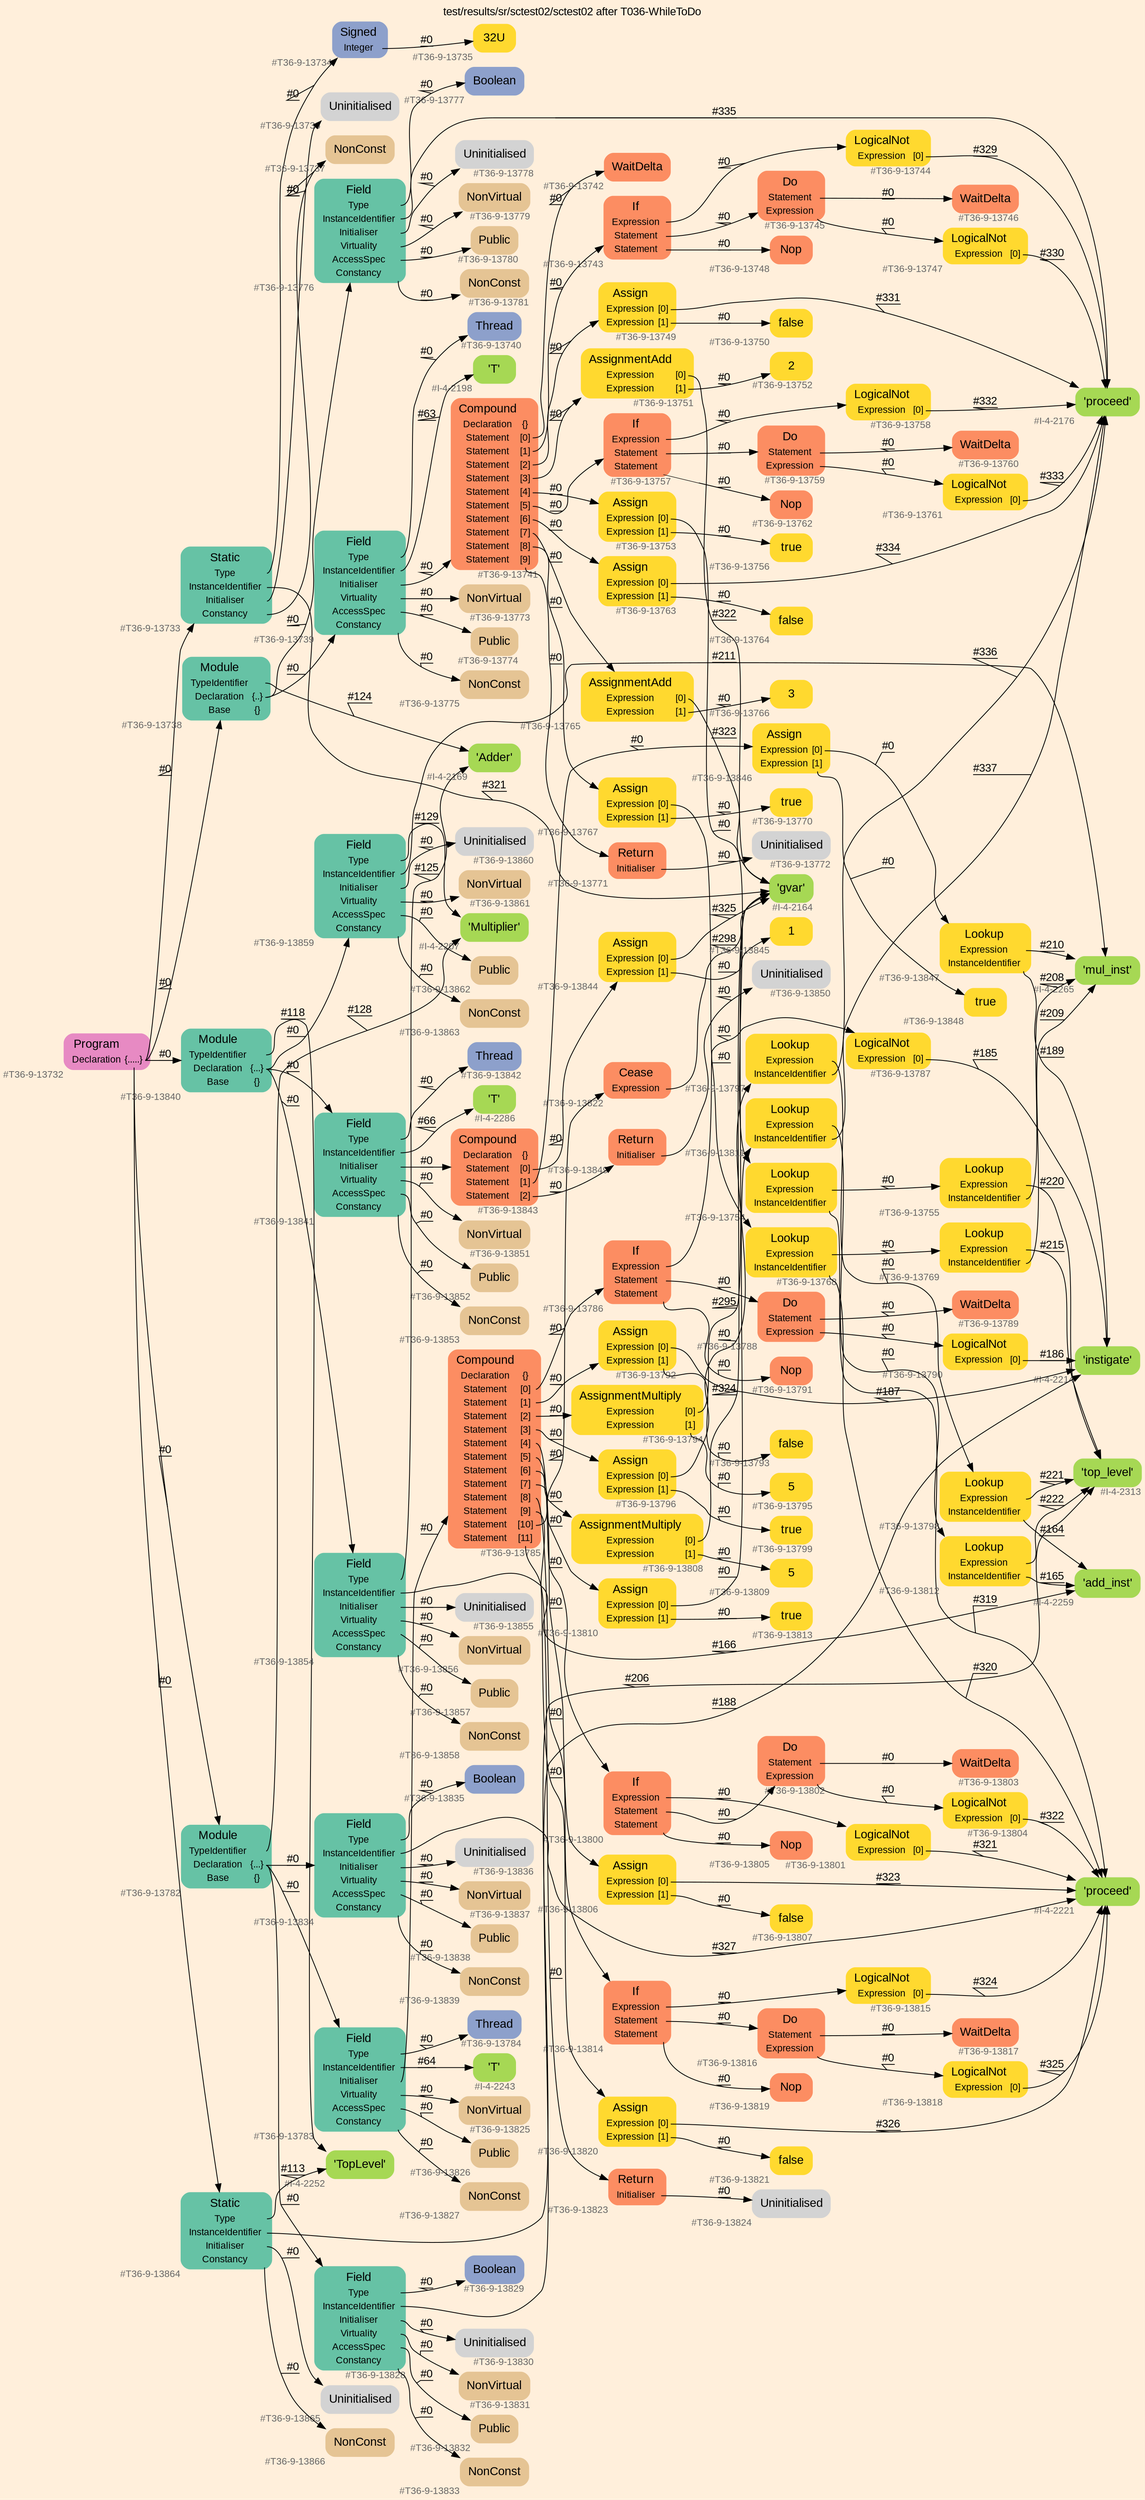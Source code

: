 digraph "test/results/sr/sctest02/sctest02 after T036-WhileToDo" {
label = "test/results/sr/sctest02/sctest02 after T036-WhileToDo"
labelloc = t
graph [
    rankdir = "LR"
    ranksep = 0.3
    bgcolor = antiquewhite1
    color = black
    fontcolor = black
    fontname = "Arial"
];
node [
    fontname = "Arial"
];
edge [
    fontname = "Arial"
];

// -------------------- node figure --------------------
// -------- block #T36-9-13732 ----------
"#T36-9-13732" [
    fillcolor = "/set28/4"
    xlabel = "#T36-9-13732"
    fontsize = "12"
    fontcolor = grey40
    shape = "plaintext"
    label = <<TABLE BORDER="0" CELLBORDER="0" CELLSPACING="0">
     <TR><TD><FONT COLOR="black" POINT-SIZE="15">Program</FONT></TD></TR>
     <TR><TD><FONT COLOR="black" POINT-SIZE="12">Declaration</FONT></TD><TD PORT="port0"><FONT COLOR="black" POINT-SIZE="12">{.....}</FONT></TD></TR>
    </TABLE>>
    style = "rounded,filled"
];

// -------- block #T36-9-13733 ----------
"#T36-9-13733" [
    fillcolor = "/set28/1"
    xlabel = "#T36-9-13733"
    fontsize = "12"
    fontcolor = grey40
    shape = "plaintext"
    label = <<TABLE BORDER="0" CELLBORDER="0" CELLSPACING="0">
     <TR><TD><FONT COLOR="black" POINT-SIZE="15">Static</FONT></TD></TR>
     <TR><TD><FONT COLOR="black" POINT-SIZE="12">Type</FONT></TD><TD PORT="port0"></TD></TR>
     <TR><TD><FONT COLOR="black" POINT-SIZE="12">InstanceIdentifier</FONT></TD><TD PORT="port1"></TD></TR>
     <TR><TD><FONT COLOR="black" POINT-SIZE="12">Initialiser</FONT></TD><TD PORT="port2"></TD></TR>
     <TR><TD><FONT COLOR="black" POINT-SIZE="12">Constancy</FONT></TD><TD PORT="port3"></TD></TR>
    </TABLE>>
    style = "rounded,filled"
];

// -------- block #T36-9-13734 ----------
"#T36-9-13734" [
    fillcolor = "/set28/3"
    xlabel = "#T36-9-13734"
    fontsize = "12"
    fontcolor = grey40
    shape = "plaintext"
    label = <<TABLE BORDER="0" CELLBORDER="0" CELLSPACING="0">
     <TR><TD><FONT COLOR="black" POINT-SIZE="15">Signed</FONT></TD></TR>
     <TR><TD><FONT COLOR="black" POINT-SIZE="12">Integer</FONT></TD><TD PORT="port0"></TD></TR>
    </TABLE>>
    style = "rounded,filled"
];

// -------- block #T36-9-13735 ----------
"#T36-9-13735" [
    fillcolor = "/set28/6"
    xlabel = "#T36-9-13735"
    fontsize = "12"
    fontcolor = grey40
    shape = "plaintext"
    label = <<TABLE BORDER="0" CELLBORDER="0" CELLSPACING="0">
     <TR><TD><FONT COLOR="black" POINT-SIZE="15">32U</FONT></TD></TR>
    </TABLE>>
    style = "rounded,filled"
];

// -------- block #I-4-2164 ----------
"#I-4-2164" [
    fillcolor = "/set28/5"
    xlabel = "#I-4-2164"
    fontsize = "12"
    fontcolor = grey40
    shape = "plaintext"
    label = <<TABLE BORDER="0" CELLBORDER="0" CELLSPACING="0">
     <TR><TD><FONT COLOR="black" POINT-SIZE="15">'gvar'</FONT></TD></TR>
    </TABLE>>
    style = "rounded,filled"
];

// -------- block #T36-9-13736 ----------
"#T36-9-13736" [
    xlabel = "#T36-9-13736"
    fontsize = "12"
    fontcolor = grey40
    shape = "plaintext"
    label = <<TABLE BORDER="0" CELLBORDER="0" CELLSPACING="0">
     <TR><TD><FONT COLOR="black" POINT-SIZE="15">Uninitialised</FONT></TD></TR>
    </TABLE>>
    style = "rounded,filled"
];

// -------- block #T36-9-13737 ----------
"#T36-9-13737" [
    fillcolor = "/set28/7"
    xlabel = "#T36-9-13737"
    fontsize = "12"
    fontcolor = grey40
    shape = "plaintext"
    label = <<TABLE BORDER="0" CELLBORDER="0" CELLSPACING="0">
     <TR><TD><FONT COLOR="black" POINT-SIZE="15">NonConst</FONT></TD></TR>
    </TABLE>>
    style = "rounded,filled"
];

// -------- block #T36-9-13738 ----------
"#T36-9-13738" [
    fillcolor = "/set28/1"
    xlabel = "#T36-9-13738"
    fontsize = "12"
    fontcolor = grey40
    shape = "plaintext"
    label = <<TABLE BORDER="0" CELLBORDER="0" CELLSPACING="0">
     <TR><TD><FONT COLOR="black" POINT-SIZE="15">Module</FONT></TD></TR>
     <TR><TD><FONT COLOR="black" POINT-SIZE="12">TypeIdentifier</FONT></TD><TD PORT="port0"></TD></TR>
     <TR><TD><FONT COLOR="black" POINT-SIZE="12">Declaration</FONT></TD><TD PORT="port1"><FONT COLOR="black" POINT-SIZE="12">{..}</FONT></TD></TR>
     <TR><TD><FONT COLOR="black" POINT-SIZE="12">Base</FONT></TD><TD PORT="port2"><FONT COLOR="black" POINT-SIZE="12">{}</FONT></TD></TR>
    </TABLE>>
    style = "rounded,filled"
];

// -------- block #I-4-2169 ----------
"#I-4-2169" [
    fillcolor = "/set28/5"
    xlabel = "#I-4-2169"
    fontsize = "12"
    fontcolor = grey40
    shape = "plaintext"
    label = <<TABLE BORDER="0" CELLBORDER="0" CELLSPACING="0">
     <TR><TD><FONT COLOR="black" POINT-SIZE="15">'Adder'</FONT></TD></TR>
    </TABLE>>
    style = "rounded,filled"
];

// -------- block #T36-9-13739 ----------
"#T36-9-13739" [
    fillcolor = "/set28/1"
    xlabel = "#T36-9-13739"
    fontsize = "12"
    fontcolor = grey40
    shape = "plaintext"
    label = <<TABLE BORDER="0" CELLBORDER="0" CELLSPACING="0">
     <TR><TD><FONT COLOR="black" POINT-SIZE="15">Field</FONT></TD></TR>
     <TR><TD><FONT COLOR="black" POINT-SIZE="12">Type</FONT></TD><TD PORT="port0"></TD></TR>
     <TR><TD><FONT COLOR="black" POINT-SIZE="12">InstanceIdentifier</FONT></TD><TD PORT="port1"></TD></TR>
     <TR><TD><FONT COLOR="black" POINT-SIZE="12">Initialiser</FONT></TD><TD PORT="port2"></TD></TR>
     <TR><TD><FONT COLOR="black" POINT-SIZE="12">Virtuality</FONT></TD><TD PORT="port3"></TD></TR>
     <TR><TD><FONT COLOR="black" POINT-SIZE="12">AccessSpec</FONT></TD><TD PORT="port4"></TD></TR>
     <TR><TD><FONT COLOR="black" POINT-SIZE="12">Constancy</FONT></TD><TD PORT="port5"></TD></TR>
    </TABLE>>
    style = "rounded,filled"
];

// -------- block #T36-9-13740 ----------
"#T36-9-13740" [
    fillcolor = "/set28/3"
    xlabel = "#T36-9-13740"
    fontsize = "12"
    fontcolor = grey40
    shape = "plaintext"
    label = <<TABLE BORDER="0" CELLBORDER="0" CELLSPACING="0">
     <TR><TD><FONT COLOR="black" POINT-SIZE="15">Thread</FONT></TD></TR>
    </TABLE>>
    style = "rounded,filled"
];

// -------- block #I-4-2198 ----------
"#I-4-2198" [
    fillcolor = "/set28/5"
    xlabel = "#I-4-2198"
    fontsize = "12"
    fontcolor = grey40
    shape = "plaintext"
    label = <<TABLE BORDER="0" CELLBORDER="0" CELLSPACING="0">
     <TR><TD><FONT COLOR="black" POINT-SIZE="15">'T'</FONT></TD></TR>
    </TABLE>>
    style = "rounded,filled"
];

// -------- block #T36-9-13741 ----------
"#T36-9-13741" [
    fillcolor = "/set28/2"
    xlabel = "#T36-9-13741"
    fontsize = "12"
    fontcolor = grey40
    shape = "plaintext"
    label = <<TABLE BORDER="0" CELLBORDER="0" CELLSPACING="0">
     <TR><TD><FONT COLOR="black" POINT-SIZE="15">Compound</FONT></TD></TR>
     <TR><TD><FONT COLOR="black" POINT-SIZE="12">Declaration</FONT></TD><TD PORT="port0"><FONT COLOR="black" POINT-SIZE="12">{}</FONT></TD></TR>
     <TR><TD><FONT COLOR="black" POINT-SIZE="12">Statement</FONT></TD><TD PORT="port1"><FONT COLOR="black" POINT-SIZE="12">[0]</FONT></TD></TR>
     <TR><TD><FONT COLOR="black" POINT-SIZE="12">Statement</FONT></TD><TD PORT="port2"><FONT COLOR="black" POINT-SIZE="12">[1]</FONT></TD></TR>
     <TR><TD><FONT COLOR="black" POINT-SIZE="12">Statement</FONT></TD><TD PORT="port3"><FONT COLOR="black" POINT-SIZE="12">[2]</FONT></TD></TR>
     <TR><TD><FONT COLOR="black" POINT-SIZE="12">Statement</FONT></TD><TD PORT="port4"><FONT COLOR="black" POINT-SIZE="12">[3]</FONT></TD></TR>
     <TR><TD><FONT COLOR="black" POINT-SIZE="12">Statement</FONT></TD><TD PORT="port5"><FONT COLOR="black" POINT-SIZE="12">[4]</FONT></TD></TR>
     <TR><TD><FONT COLOR="black" POINT-SIZE="12">Statement</FONT></TD><TD PORT="port6"><FONT COLOR="black" POINT-SIZE="12">[5]</FONT></TD></TR>
     <TR><TD><FONT COLOR="black" POINT-SIZE="12">Statement</FONT></TD><TD PORT="port7"><FONT COLOR="black" POINT-SIZE="12">[6]</FONT></TD></TR>
     <TR><TD><FONT COLOR="black" POINT-SIZE="12">Statement</FONT></TD><TD PORT="port8"><FONT COLOR="black" POINT-SIZE="12">[7]</FONT></TD></TR>
     <TR><TD><FONT COLOR="black" POINT-SIZE="12">Statement</FONT></TD><TD PORT="port9"><FONT COLOR="black" POINT-SIZE="12">[8]</FONT></TD></TR>
     <TR><TD><FONT COLOR="black" POINT-SIZE="12">Statement</FONT></TD><TD PORT="port10"><FONT COLOR="black" POINT-SIZE="12">[9]</FONT></TD></TR>
    </TABLE>>
    style = "rounded,filled"
];

// -------- block #T36-9-13742 ----------
"#T36-9-13742" [
    fillcolor = "/set28/2"
    xlabel = "#T36-9-13742"
    fontsize = "12"
    fontcolor = grey40
    shape = "plaintext"
    label = <<TABLE BORDER="0" CELLBORDER="0" CELLSPACING="0">
     <TR><TD><FONT COLOR="black" POINT-SIZE="15">WaitDelta</FONT></TD></TR>
    </TABLE>>
    style = "rounded,filled"
];

// -------- block #T36-9-13743 ----------
"#T36-9-13743" [
    fillcolor = "/set28/2"
    xlabel = "#T36-9-13743"
    fontsize = "12"
    fontcolor = grey40
    shape = "plaintext"
    label = <<TABLE BORDER="0" CELLBORDER="0" CELLSPACING="0">
     <TR><TD><FONT COLOR="black" POINT-SIZE="15">If</FONT></TD></TR>
     <TR><TD><FONT COLOR="black" POINT-SIZE="12">Expression</FONT></TD><TD PORT="port0"></TD></TR>
     <TR><TD><FONT COLOR="black" POINT-SIZE="12">Statement</FONT></TD><TD PORT="port1"></TD></TR>
     <TR><TD><FONT COLOR="black" POINT-SIZE="12">Statement</FONT></TD><TD PORT="port2"></TD></TR>
    </TABLE>>
    style = "rounded,filled"
];

// -------- block #T36-9-13744 ----------
"#T36-9-13744" [
    fillcolor = "/set28/6"
    xlabel = "#T36-9-13744"
    fontsize = "12"
    fontcolor = grey40
    shape = "plaintext"
    label = <<TABLE BORDER="0" CELLBORDER="0" CELLSPACING="0">
     <TR><TD><FONT COLOR="black" POINT-SIZE="15">LogicalNot</FONT></TD></TR>
     <TR><TD><FONT COLOR="black" POINT-SIZE="12">Expression</FONT></TD><TD PORT="port0"><FONT COLOR="black" POINT-SIZE="12">[0]</FONT></TD></TR>
    </TABLE>>
    style = "rounded,filled"
];

// -------- block #I-4-2176 ----------
"#I-4-2176" [
    fillcolor = "/set28/5"
    xlabel = "#I-4-2176"
    fontsize = "12"
    fontcolor = grey40
    shape = "plaintext"
    label = <<TABLE BORDER="0" CELLBORDER="0" CELLSPACING="0">
     <TR><TD><FONT COLOR="black" POINT-SIZE="15">'proceed'</FONT></TD></TR>
    </TABLE>>
    style = "rounded,filled"
];

// -------- block #T36-9-13745 ----------
"#T36-9-13745" [
    fillcolor = "/set28/2"
    xlabel = "#T36-9-13745"
    fontsize = "12"
    fontcolor = grey40
    shape = "plaintext"
    label = <<TABLE BORDER="0" CELLBORDER="0" CELLSPACING="0">
     <TR><TD><FONT COLOR="black" POINT-SIZE="15">Do</FONT></TD></TR>
     <TR><TD><FONT COLOR="black" POINT-SIZE="12">Statement</FONT></TD><TD PORT="port0"></TD></TR>
     <TR><TD><FONT COLOR="black" POINT-SIZE="12">Expression</FONT></TD><TD PORT="port1"></TD></TR>
    </TABLE>>
    style = "rounded,filled"
];

// -------- block #T36-9-13746 ----------
"#T36-9-13746" [
    fillcolor = "/set28/2"
    xlabel = "#T36-9-13746"
    fontsize = "12"
    fontcolor = grey40
    shape = "plaintext"
    label = <<TABLE BORDER="0" CELLBORDER="0" CELLSPACING="0">
     <TR><TD><FONT COLOR="black" POINT-SIZE="15">WaitDelta</FONT></TD></TR>
    </TABLE>>
    style = "rounded,filled"
];

// -------- block #T36-9-13747 ----------
"#T36-9-13747" [
    fillcolor = "/set28/6"
    xlabel = "#T36-9-13747"
    fontsize = "12"
    fontcolor = grey40
    shape = "plaintext"
    label = <<TABLE BORDER="0" CELLBORDER="0" CELLSPACING="0">
     <TR><TD><FONT COLOR="black" POINT-SIZE="15">LogicalNot</FONT></TD></TR>
     <TR><TD><FONT COLOR="black" POINT-SIZE="12">Expression</FONT></TD><TD PORT="port0"><FONT COLOR="black" POINT-SIZE="12">[0]</FONT></TD></TR>
    </TABLE>>
    style = "rounded,filled"
];

// -------- block #T36-9-13748 ----------
"#T36-9-13748" [
    fillcolor = "/set28/2"
    xlabel = "#T36-9-13748"
    fontsize = "12"
    fontcolor = grey40
    shape = "plaintext"
    label = <<TABLE BORDER="0" CELLBORDER="0" CELLSPACING="0">
     <TR><TD><FONT COLOR="black" POINT-SIZE="15">Nop</FONT></TD></TR>
    </TABLE>>
    style = "rounded,filled"
];

// -------- block #T36-9-13749 ----------
"#T36-9-13749" [
    fillcolor = "/set28/6"
    xlabel = "#T36-9-13749"
    fontsize = "12"
    fontcolor = grey40
    shape = "plaintext"
    label = <<TABLE BORDER="0" CELLBORDER="0" CELLSPACING="0">
     <TR><TD><FONT COLOR="black" POINT-SIZE="15">Assign</FONT></TD></TR>
     <TR><TD><FONT COLOR="black" POINT-SIZE="12">Expression</FONT></TD><TD PORT="port0"><FONT COLOR="black" POINT-SIZE="12">[0]</FONT></TD></TR>
     <TR><TD><FONT COLOR="black" POINT-SIZE="12">Expression</FONT></TD><TD PORT="port1"><FONT COLOR="black" POINT-SIZE="12">[1]</FONT></TD></TR>
    </TABLE>>
    style = "rounded,filled"
];

// -------- block #T36-9-13750 ----------
"#T36-9-13750" [
    fillcolor = "/set28/6"
    xlabel = "#T36-9-13750"
    fontsize = "12"
    fontcolor = grey40
    shape = "plaintext"
    label = <<TABLE BORDER="0" CELLBORDER="0" CELLSPACING="0">
     <TR><TD><FONT COLOR="black" POINT-SIZE="15">false</FONT></TD></TR>
    </TABLE>>
    style = "rounded,filled"
];

// -------- block #T36-9-13751 ----------
"#T36-9-13751" [
    fillcolor = "/set28/6"
    xlabel = "#T36-9-13751"
    fontsize = "12"
    fontcolor = grey40
    shape = "plaintext"
    label = <<TABLE BORDER="0" CELLBORDER="0" CELLSPACING="0">
     <TR><TD><FONT COLOR="black" POINT-SIZE="15">AssignmentAdd</FONT></TD></TR>
     <TR><TD><FONT COLOR="black" POINT-SIZE="12">Expression</FONT></TD><TD PORT="port0"><FONT COLOR="black" POINT-SIZE="12">[0]</FONT></TD></TR>
     <TR><TD><FONT COLOR="black" POINT-SIZE="12">Expression</FONT></TD><TD PORT="port1"><FONT COLOR="black" POINT-SIZE="12">[1]</FONT></TD></TR>
    </TABLE>>
    style = "rounded,filled"
];

// -------- block #T36-9-13752 ----------
"#T36-9-13752" [
    fillcolor = "/set28/6"
    xlabel = "#T36-9-13752"
    fontsize = "12"
    fontcolor = grey40
    shape = "plaintext"
    label = <<TABLE BORDER="0" CELLBORDER="0" CELLSPACING="0">
     <TR><TD><FONT COLOR="black" POINT-SIZE="15">2</FONT></TD></TR>
    </TABLE>>
    style = "rounded,filled"
];

// -------- block #T36-9-13753 ----------
"#T36-9-13753" [
    fillcolor = "/set28/6"
    xlabel = "#T36-9-13753"
    fontsize = "12"
    fontcolor = grey40
    shape = "plaintext"
    label = <<TABLE BORDER="0" CELLBORDER="0" CELLSPACING="0">
     <TR><TD><FONT COLOR="black" POINT-SIZE="15">Assign</FONT></TD></TR>
     <TR><TD><FONT COLOR="black" POINT-SIZE="12">Expression</FONT></TD><TD PORT="port0"><FONT COLOR="black" POINT-SIZE="12">[0]</FONT></TD></TR>
     <TR><TD><FONT COLOR="black" POINT-SIZE="12">Expression</FONT></TD><TD PORT="port1"><FONT COLOR="black" POINT-SIZE="12">[1]</FONT></TD></TR>
    </TABLE>>
    style = "rounded,filled"
];

// -------- block #T36-9-13754 ----------
"#T36-9-13754" [
    fillcolor = "/set28/6"
    xlabel = "#T36-9-13754"
    fontsize = "12"
    fontcolor = grey40
    shape = "plaintext"
    label = <<TABLE BORDER="0" CELLBORDER="0" CELLSPACING="0">
     <TR><TD><FONT COLOR="black" POINT-SIZE="15">Lookup</FONT></TD></TR>
     <TR><TD><FONT COLOR="black" POINT-SIZE="12">Expression</FONT></TD><TD PORT="port0"></TD></TR>
     <TR><TD><FONT COLOR="black" POINT-SIZE="12">InstanceIdentifier</FONT></TD><TD PORT="port1"></TD></TR>
    </TABLE>>
    style = "rounded,filled"
];

// -------- block #T36-9-13755 ----------
"#T36-9-13755" [
    fillcolor = "/set28/6"
    xlabel = "#T36-9-13755"
    fontsize = "12"
    fontcolor = grey40
    shape = "plaintext"
    label = <<TABLE BORDER="0" CELLBORDER="0" CELLSPACING="0">
     <TR><TD><FONT COLOR="black" POINT-SIZE="15">Lookup</FONT></TD></TR>
     <TR><TD><FONT COLOR="black" POINT-SIZE="12">Expression</FONT></TD><TD PORT="port0"></TD></TR>
     <TR><TD><FONT COLOR="black" POINT-SIZE="12">InstanceIdentifier</FONT></TD><TD PORT="port1"></TD></TR>
    </TABLE>>
    style = "rounded,filled"
];

// -------- block #I-4-2313 ----------
"#I-4-2313" [
    fillcolor = "/set28/5"
    xlabel = "#I-4-2313"
    fontsize = "12"
    fontcolor = grey40
    shape = "plaintext"
    label = <<TABLE BORDER="0" CELLBORDER="0" CELLSPACING="0">
     <TR><TD><FONT COLOR="black" POINT-SIZE="15">'top_level'</FONT></TD></TR>
    </TABLE>>
    style = "rounded,filled"
];

// -------- block #I-4-2265 ----------
"#I-4-2265" [
    fillcolor = "/set28/5"
    xlabel = "#I-4-2265"
    fontsize = "12"
    fontcolor = grey40
    shape = "plaintext"
    label = <<TABLE BORDER="0" CELLBORDER="0" CELLSPACING="0">
     <TR><TD><FONT COLOR="black" POINT-SIZE="15">'mul_inst'</FONT></TD></TR>
    </TABLE>>
    style = "rounded,filled"
];

// -------- block #I-4-2221 ----------
"#I-4-2221" [
    fillcolor = "/set28/5"
    xlabel = "#I-4-2221"
    fontsize = "12"
    fontcolor = grey40
    shape = "plaintext"
    label = <<TABLE BORDER="0" CELLBORDER="0" CELLSPACING="0">
     <TR><TD><FONT COLOR="black" POINT-SIZE="15">'proceed'</FONT></TD></TR>
    </TABLE>>
    style = "rounded,filled"
];

// -------- block #T36-9-13756 ----------
"#T36-9-13756" [
    fillcolor = "/set28/6"
    xlabel = "#T36-9-13756"
    fontsize = "12"
    fontcolor = grey40
    shape = "plaintext"
    label = <<TABLE BORDER="0" CELLBORDER="0" CELLSPACING="0">
     <TR><TD><FONT COLOR="black" POINT-SIZE="15">true</FONT></TD></TR>
    </TABLE>>
    style = "rounded,filled"
];

// -------- block #T36-9-13757 ----------
"#T36-9-13757" [
    fillcolor = "/set28/2"
    xlabel = "#T36-9-13757"
    fontsize = "12"
    fontcolor = grey40
    shape = "plaintext"
    label = <<TABLE BORDER="0" CELLBORDER="0" CELLSPACING="0">
     <TR><TD><FONT COLOR="black" POINT-SIZE="15">If</FONT></TD></TR>
     <TR><TD><FONT COLOR="black" POINT-SIZE="12">Expression</FONT></TD><TD PORT="port0"></TD></TR>
     <TR><TD><FONT COLOR="black" POINT-SIZE="12">Statement</FONT></TD><TD PORT="port1"></TD></TR>
     <TR><TD><FONT COLOR="black" POINT-SIZE="12">Statement</FONT></TD><TD PORT="port2"></TD></TR>
    </TABLE>>
    style = "rounded,filled"
];

// -------- block #T36-9-13758 ----------
"#T36-9-13758" [
    fillcolor = "/set28/6"
    xlabel = "#T36-9-13758"
    fontsize = "12"
    fontcolor = grey40
    shape = "plaintext"
    label = <<TABLE BORDER="0" CELLBORDER="0" CELLSPACING="0">
     <TR><TD><FONT COLOR="black" POINT-SIZE="15">LogicalNot</FONT></TD></TR>
     <TR><TD><FONT COLOR="black" POINT-SIZE="12">Expression</FONT></TD><TD PORT="port0"><FONT COLOR="black" POINT-SIZE="12">[0]</FONT></TD></TR>
    </TABLE>>
    style = "rounded,filled"
];

// -------- block #T36-9-13759 ----------
"#T36-9-13759" [
    fillcolor = "/set28/2"
    xlabel = "#T36-9-13759"
    fontsize = "12"
    fontcolor = grey40
    shape = "plaintext"
    label = <<TABLE BORDER="0" CELLBORDER="0" CELLSPACING="0">
     <TR><TD><FONT COLOR="black" POINT-SIZE="15">Do</FONT></TD></TR>
     <TR><TD><FONT COLOR="black" POINT-SIZE="12">Statement</FONT></TD><TD PORT="port0"></TD></TR>
     <TR><TD><FONT COLOR="black" POINT-SIZE="12">Expression</FONT></TD><TD PORT="port1"></TD></TR>
    </TABLE>>
    style = "rounded,filled"
];

// -------- block #T36-9-13760 ----------
"#T36-9-13760" [
    fillcolor = "/set28/2"
    xlabel = "#T36-9-13760"
    fontsize = "12"
    fontcolor = grey40
    shape = "plaintext"
    label = <<TABLE BORDER="0" CELLBORDER="0" CELLSPACING="0">
     <TR><TD><FONT COLOR="black" POINT-SIZE="15">WaitDelta</FONT></TD></TR>
    </TABLE>>
    style = "rounded,filled"
];

// -------- block #T36-9-13761 ----------
"#T36-9-13761" [
    fillcolor = "/set28/6"
    xlabel = "#T36-9-13761"
    fontsize = "12"
    fontcolor = grey40
    shape = "plaintext"
    label = <<TABLE BORDER="0" CELLBORDER="0" CELLSPACING="0">
     <TR><TD><FONT COLOR="black" POINT-SIZE="15">LogicalNot</FONT></TD></TR>
     <TR><TD><FONT COLOR="black" POINT-SIZE="12">Expression</FONT></TD><TD PORT="port0"><FONT COLOR="black" POINT-SIZE="12">[0]</FONT></TD></TR>
    </TABLE>>
    style = "rounded,filled"
];

// -------- block #T36-9-13762 ----------
"#T36-9-13762" [
    fillcolor = "/set28/2"
    xlabel = "#T36-9-13762"
    fontsize = "12"
    fontcolor = grey40
    shape = "plaintext"
    label = <<TABLE BORDER="0" CELLBORDER="0" CELLSPACING="0">
     <TR><TD><FONT COLOR="black" POINT-SIZE="15">Nop</FONT></TD></TR>
    </TABLE>>
    style = "rounded,filled"
];

// -------- block #T36-9-13763 ----------
"#T36-9-13763" [
    fillcolor = "/set28/6"
    xlabel = "#T36-9-13763"
    fontsize = "12"
    fontcolor = grey40
    shape = "plaintext"
    label = <<TABLE BORDER="0" CELLBORDER="0" CELLSPACING="0">
     <TR><TD><FONT COLOR="black" POINT-SIZE="15">Assign</FONT></TD></TR>
     <TR><TD><FONT COLOR="black" POINT-SIZE="12">Expression</FONT></TD><TD PORT="port0"><FONT COLOR="black" POINT-SIZE="12">[0]</FONT></TD></TR>
     <TR><TD><FONT COLOR="black" POINT-SIZE="12">Expression</FONT></TD><TD PORT="port1"><FONT COLOR="black" POINT-SIZE="12">[1]</FONT></TD></TR>
    </TABLE>>
    style = "rounded,filled"
];

// -------- block #T36-9-13764 ----------
"#T36-9-13764" [
    fillcolor = "/set28/6"
    xlabel = "#T36-9-13764"
    fontsize = "12"
    fontcolor = grey40
    shape = "plaintext"
    label = <<TABLE BORDER="0" CELLBORDER="0" CELLSPACING="0">
     <TR><TD><FONT COLOR="black" POINT-SIZE="15">false</FONT></TD></TR>
    </TABLE>>
    style = "rounded,filled"
];

// -------- block #T36-9-13765 ----------
"#T36-9-13765" [
    fillcolor = "/set28/6"
    xlabel = "#T36-9-13765"
    fontsize = "12"
    fontcolor = grey40
    shape = "plaintext"
    label = <<TABLE BORDER="0" CELLBORDER="0" CELLSPACING="0">
     <TR><TD><FONT COLOR="black" POINT-SIZE="15">AssignmentAdd</FONT></TD></TR>
     <TR><TD><FONT COLOR="black" POINT-SIZE="12">Expression</FONT></TD><TD PORT="port0"><FONT COLOR="black" POINT-SIZE="12">[0]</FONT></TD></TR>
     <TR><TD><FONT COLOR="black" POINT-SIZE="12">Expression</FONT></TD><TD PORT="port1"><FONT COLOR="black" POINT-SIZE="12">[1]</FONT></TD></TR>
    </TABLE>>
    style = "rounded,filled"
];

// -------- block #T36-9-13766 ----------
"#T36-9-13766" [
    fillcolor = "/set28/6"
    xlabel = "#T36-9-13766"
    fontsize = "12"
    fontcolor = grey40
    shape = "plaintext"
    label = <<TABLE BORDER="0" CELLBORDER="0" CELLSPACING="0">
     <TR><TD><FONT COLOR="black" POINT-SIZE="15">3</FONT></TD></TR>
    </TABLE>>
    style = "rounded,filled"
];

// -------- block #T36-9-13767 ----------
"#T36-9-13767" [
    fillcolor = "/set28/6"
    xlabel = "#T36-9-13767"
    fontsize = "12"
    fontcolor = grey40
    shape = "plaintext"
    label = <<TABLE BORDER="0" CELLBORDER="0" CELLSPACING="0">
     <TR><TD><FONT COLOR="black" POINT-SIZE="15">Assign</FONT></TD></TR>
     <TR><TD><FONT COLOR="black" POINT-SIZE="12">Expression</FONT></TD><TD PORT="port0"><FONT COLOR="black" POINT-SIZE="12">[0]</FONT></TD></TR>
     <TR><TD><FONT COLOR="black" POINT-SIZE="12">Expression</FONT></TD><TD PORT="port1"><FONT COLOR="black" POINT-SIZE="12">[1]</FONT></TD></TR>
    </TABLE>>
    style = "rounded,filled"
];

// -------- block #T36-9-13768 ----------
"#T36-9-13768" [
    fillcolor = "/set28/6"
    xlabel = "#T36-9-13768"
    fontsize = "12"
    fontcolor = grey40
    shape = "plaintext"
    label = <<TABLE BORDER="0" CELLBORDER="0" CELLSPACING="0">
     <TR><TD><FONT COLOR="black" POINT-SIZE="15">Lookup</FONT></TD></TR>
     <TR><TD><FONT COLOR="black" POINT-SIZE="12">Expression</FONT></TD><TD PORT="port0"></TD></TR>
     <TR><TD><FONT COLOR="black" POINT-SIZE="12">InstanceIdentifier</FONT></TD><TD PORT="port1"></TD></TR>
    </TABLE>>
    style = "rounded,filled"
];

// -------- block #T36-9-13769 ----------
"#T36-9-13769" [
    fillcolor = "/set28/6"
    xlabel = "#T36-9-13769"
    fontsize = "12"
    fontcolor = grey40
    shape = "plaintext"
    label = <<TABLE BORDER="0" CELLBORDER="0" CELLSPACING="0">
     <TR><TD><FONT COLOR="black" POINT-SIZE="15">Lookup</FONT></TD></TR>
     <TR><TD><FONT COLOR="black" POINT-SIZE="12">Expression</FONT></TD><TD PORT="port0"></TD></TR>
     <TR><TD><FONT COLOR="black" POINT-SIZE="12">InstanceIdentifier</FONT></TD><TD PORT="port1"></TD></TR>
    </TABLE>>
    style = "rounded,filled"
];

// -------- block #T36-9-13770 ----------
"#T36-9-13770" [
    fillcolor = "/set28/6"
    xlabel = "#T36-9-13770"
    fontsize = "12"
    fontcolor = grey40
    shape = "plaintext"
    label = <<TABLE BORDER="0" CELLBORDER="0" CELLSPACING="0">
     <TR><TD><FONT COLOR="black" POINT-SIZE="15">true</FONT></TD></TR>
    </TABLE>>
    style = "rounded,filled"
];

// -------- block #T36-9-13771 ----------
"#T36-9-13771" [
    fillcolor = "/set28/2"
    xlabel = "#T36-9-13771"
    fontsize = "12"
    fontcolor = grey40
    shape = "plaintext"
    label = <<TABLE BORDER="0" CELLBORDER="0" CELLSPACING="0">
     <TR><TD><FONT COLOR="black" POINT-SIZE="15">Return</FONT></TD></TR>
     <TR><TD><FONT COLOR="black" POINT-SIZE="12">Initialiser</FONT></TD><TD PORT="port0"></TD></TR>
    </TABLE>>
    style = "rounded,filled"
];

// -------- block #T36-9-13772 ----------
"#T36-9-13772" [
    xlabel = "#T36-9-13772"
    fontsize = "12"
    fontcolor = grey40
    shape = "plaintext"
    label = <<TABLE BORDER="0" CELLBORDER="0" CELLSPACING="0">
     <TR><TD><FONT COLOR="black" POINT-SIZE="15">Uninitialised</FONT></TD></TR>
    </TABLE>>
    style = "rounded,filled"
];

// -------- block #T36-9-13773 ----------
"#T36-9-13773" [
    fillcolor = "/set28/7"
    xlabel = "#T36-9-13773"
    fontsize = "12"
    fontcolor = grey40
    shape = "plaintext"
    label = <<TABLE BORDER="0" CELLBORDER="0" CELLSPACING="0">
     <TR><TD><FONT COLOR="black" POINT-SIZE="15">NonVirtual</FONT></TD></TR>
    </TABLE>>
    style = "rounded,filled"
];

// -------- block #T36-9-13774 ----------
"#T36-9-13774" [
    fillcolor = "/set28/7"
    xlabel = "#T36-9-13774"
    fontsize = "12"
    fontcolor = grey40
    shape = "plaintext"
    label = <<TABLE BORDER="0" CELLBORDER="0" CELLSPACING="0">
     <TR><TD><FONT COLOR="black" POINT-SIZE="15">Public</FONT></TD></TR>
    </TABLE>>
    style = "rounded,filled"
];

// -------- block #T36-9-13775 ----------
"#T36-9-13775" [
    fillcolor = "/set28/7"
    xlabel = "#T36-9-13775"
    fontsize = "12"
    fontcolor = grey40
    shape = "plaintext"
    label = <<TABLE BORDER="0" CELLBORDER="0" CELLSPACING="0">
     <TR><TD><FONT COLOR="black" POINT-SIZE="15">NonConst</FONT></TD></TR>
    </TABLE>>
    style = "rounded,filled"
];

// -------- block #T36-9-13776 ----------
"#T36-9-13776" [
    fillcolor = "/set28/1"
    xlabel = "#T36-9-13776"
    fontsize = "12"
    fontcolor = grey40
    shape = "plaintext"
    label = <<TABLE BORDER="0" CELLBORDER="0" CELLSPACING="0">
     <TR><TD><FONT COLOR="black" POINT-SIZE="15">Field</FONT></TD></TR>
     <TR><TD><FONT COLOR="black" POINT-SIZE="12">Type</FONT></TD><TD PORT="port0"></TD></TR>
     <TR><TD><FONT COLOR="black" POINT-SIZE="12">InstanceIdentifier</FONT></TD><TD PORT="port1"></TD></TR>
     <TR><TD><FONT COLOR="black" POINT-SIZE="12">Initialiser</FONT></TD><TD PORT="port2"></TD></TR>
     <TR><TD><FONT COLOR="black" POINT-SIZE="12">Virtuality</FONT></TD><TD PORT="port3"></TD></TR>
     <TR><TD><FONT COLOR="black" POINT-SIZE="12">AccessSpec</FONT></TD><TD PORT="port4"></TD></TR>
     <TR><TD><FONT COLOR="black" POINT-SIZE="12">Constancy</FONT></TD><TD PORT="port5"></TD></TR>
    </TABLE>>
    style = "rounded,filled"
];

// -------- block #T36-9-13777 ----------
"#T36-9-13777" [
    fillcolor = "/set28/3"
    xlabel = "#T36-9-13777"
    fontsize = "12"
    fontcolor = grey40
    shape = "plaintext"
    label = <<TABLE BORDER="0" CELLBORDER="0" CELLSPACING="0">
     <TR><TD><FONT COLOR="black" POINT-SIZE="15">Boolean</FONT></TD></TR>
    </TABLE>>
    style = "rounded,filled"
];

// -------- block #T36-9-13778 ----------
"#T36-9-13778" [
    xlabel = "#T36-9-13778"
    fontsize = "12"
    fontcolor = grey40
    shape = "plaintext"
    label = <<TABLE BORDER="0" CELLBORDER="0" CELLSPACING="0">
     <TR><TD><FONT COLOR="black" POINT-SIZE="15">Uninitialised</FONT></TD></TR>
    </TABLE>>
    style = "rounded,filled"
];

// -------- block #T36-9-13779 ----------
"#T36-9-13779" [
    fillcolor = "/set28/7"
    xlabel = "#T36-9-13779"
    fontsize = "12"
    fontcolor = grey40
    shape = "plaintext"
    label = <<TABLE BORDER="0" CELLBORDER="0" CELLSPACING="0">
     <TR><TD><FONT COLOR="black" POINT-SIZE="15">NonVirtual</FONT></TD></TR>
    </TABLE>>
    style = "rounded,filled"
];

// -------- block #T36-9-13780 ----------
"#T36-9-13780" [
    fillcolor = "/set28/7"
    xlabel = "#T36-9-13780"
    fontsize = "12"
    fontcolor = grey40
    shape = "plaintext"
    label = <<TABLE BORDER="0" CELLBORDER="0" CELLSPACING="0">
     <TR><TD><FONT COLOR="black" POINT-SIZE="15">Public</FONT></TD></TR>
    </TABLE>>
    style = "rounded,filled"
];

// -------- block #T36-9-13781 ----------
"#T36-9-13781" [
    fillcolor = "/set28/7"
    xlabel = "#T36-9-13781"
    fontsize = "12"
    fontcolor = grey40
    shape = "plaintext"
    label = <<TABLE BORDER="0" CELLBORDER="0" CELLSPACING="0">
     <TR><TD><FONT COLOR="black" POINT-SIZE="15">NonConst</FONT></TD></TR>
    </TABLE>>
    style = "rounded,filled"
];

// -------- block #T36-9-13782 ----------
"#T36-9-13782" [
    fillcolor = "/set28/1"
    xlabel = "#T36-9-13782"
    fontsize = "12"
    fontcolor = grey40
    shape = "plaintext"
    label = <<TABLE BORDER="0" CELLBORDER="0" CELLSPACING="0">
     <TR><TD><FONT COLOR="black" POINT-SIZE="15">Module</FONT></TD></TR>
     <TR><TD><FONT COLOR="black" POINT-SIZE="12">TypeIdentifier</FONT></TD><TD PORT="port0"></TD></TR>
     <TR><TD><FONT COLOR="black" POINT-SIZE="12">Declaration</FONT></TD><TD PORT="port1"><FONT COLOR="black" POINT-SIZE="12">{...}</FONT></TD></TR>
     <TR><TD><FONT COLOR="black" POINT-SIZE="12">Base</FONT></TD><TD PORT="port2"><FONT COLOR="black" POINT-SIZE="12">{}</FONT></TD></TR>
    </TABLE>>
    style = "rounded,filled"
];

// -------- block #I-4-2207 ----------
"#I-4-2207" [
    fillcolor = "/set28/5"
    xlabel = "#I-4-2207"
    fontsize = "12"
    fontcolor = grey40
    shape = "plaintext"
    label = <<TABLE BORDER="0" CELLBORDER="0" CELLSPACING="0">
     <TR><TD><FONT COLOR="black" POINT-SIZE="15">'Multiplier'</FONT></TD></TR>
    </TABLE>>
    style = "rounded,filled"
];

// -------- block #T36-9-13783 ----------
"#T36-9-13783" [
    fillcolor = "/set28/1"
    xlabel = "#T36-9-13783"
    fontsize = "12"
    fontcolor = grey40
    shape = "plaintext"
    label = <<TABLE BORDER="0" CELLBORDER="0" CELLSPACING="0">
     <TR><TD><FONT COLOR="black" POINT-SIZE="15">Field</FONT></TD></TR>
     <TR><TD><FONT COLOR="black" POINT-SIZE="12">Type</FONT></TD><TD PORT="port0"></TD></TR>
     <TR><TD><FONT COLOR="black" POINT-SIZE="12">InstanceIdentifier</FONT></TD><TD PORT="port1"></TD></TR>
     <TR><TD><FONT COLOR="black" POINT-SIZE="12">Initialiser</FONT></TD><TD PORT="port2"></TD></TR>
     <TR><TD><FONT COLOR="black" POINT-SIZE="12">Virtuality</FONT></TD><TD PORT="port3"></TD></TR>
     <TR><TD><FONT COLOR="black" POINT-SIZE="12">AccessSpec</FONT></TD><TD PORT="port4"></TD></TR>
     <TR><TD><FONT COLOR="black" POINT-SIZE="12">Constancy</FONT></TD><TD PORT="port5"></TD></TR>
    </TABLE>>
    style = "rounded,filled"
];

// -------- block #T36-9-13784 ----------
"#T36-9-13784" [
    fillcolor = "/set28/3"
    xlabel = "#T36-9-13784"
    fontsize = "12"
    fontcolor = grey40
    shape = "plaintext"
    label = <<TABLE BORDER="0" CELLBORDER="0" CELLSPACING="0">
     <TR><TD><FONT COLOR="black" POINT-SIZE="15">Thread</FONT></TD></TR>
    </TABLE>>
    style = "rounded,filled"
];

// -------- block #I-4-2243 ----------
"#I-4-2243" [
    fillcolor = "/set28/5"
    xlabel = "#I-4-2243"
    fontsize = "12"
    fontcolor = grey40
    shape = "plaintext"
    label = <<TABLE BORDER="0" CELLBORDER="0" CELLSPACING="0">
     <TR><TD><FONT COLOR="black" POINT-SIZE="15">'T'</FONT></TD></TR>
    </TABLE>>
    style = "rounded,filled"
];

// -------- block #T36-9-13785 ----------
"#T36-9-13785" [
    fillcolor = "/set28/2"
    xlabel = "#T36-9-13785"
    fontsize = "12"
    fontcolor = grey40
    shape = "plaintext"
    label = <<TABLE BORDER="0" CELLBORDER="0" CELLSPACING="0">
     <TR><TD><FONT COLOR="black" POINT-SIZE="15">Compound</FONT></TD></TR>
     <TR><TD><FONT COLOR="black" POINT-SIZE="12">Declaration</FONT></TD><TD PORT="port0"><FONT COLOR="black" POINT-SIZE="12">{}</FONT></TD></TR>
     <TR><TD><FONT COLOR="black" POINT-SIZE="12">Statement</FONT></TD><TD PORT="port1"><FONT COLOR="black" POINT-SIZE="12">[0]</FONT></TD></TR>
     <TR><TD><FONT COLOR="black" POINT-SIZE="12">Statement</FONT></TD><TD PORT="port2"><FONT COLOR="black" POINT-SIZE="12">[1]</FONT></TD></TR>
     <TR><TD><FONT COLOR="black" POINT-SIZE="12">Statement</FONT></TD><TD PORT="port3"><FONT COLOR="black" POINT-SIZE="12">[2]</FONT></TD></TR>
     <TR><TD><FONT COLOR="black" POINT-SIZE="12">Statement</FONT></TD><TD PORT="port4"><FONT COLOR="black" POINT-SIZE="12">[3]</FONT></TD></TR>
     <TR><TD><FONT COLOR="black" POINT-SIZE="12">Statement</FONT></TD><TD PORT="port5"><FONT COLOR="black" POINT-SIZE="12">[4]</FONT></TD></TR>
     <TR><TD><FONT COLOR="black" POINT-SIZE="12">Statement</FONT></TD><TD PORT="port6"><FONT COLOR="black" POINT-SIZE="12">[5]</FONT></TD></TR>
     <TR><TD><FONT COLOR="black" POINT-SIZE="12">Statement</FONT></TD><TD PORT="port7"><FONT COLOR="black" POINT-SIZE="12">[6]</FONT></TD></TR>
     <TR><TD><FONT COLOR="black" POINT-SIZE="12">Statement</FONT></TD><TD PORT="port8"><FONT COLOR="black" POINT-SIZE="12">[7]</FONT></TD></TR>
     <TR><TD><FONT COLOR="black" POINT-SIZE="12">Statement</FONT></TD><TD PORT="port9"><FONT COLOR="black" POINT-SIZE="12">[8]</FONT></TD></TR>
     <TR><TD><FONT COLOR="black" POINT-SIZE="12">Statement</FONT></TD><TD PORT="port10"><FONT COLOR="black" POINT-SIZE="12">[9]</FONT></TD></TR>
     <TR><TD><FONT COLOR="black" POINT-SIZE="12">Statement</FONT></TD><TD PORT="port11"><FONT COLOR="black" POINT-SIZE="12">[10]</FONT></TD></TR>
     <TR><TD><FONT COLOR="black" POINT-SIZE="12">Statement</FONT></TD><TD PORT="port12"><FONT COLOR="black" POINT-SIZE="12">[11]</FONT></TD></TR>
    </TABLE>>
    style = "rounded,filled"
];

// -------- block #T36-9-13786 ----------
"#T36-9-13786" [
    fillcolor = "/set28/2"
    xlabel = "#T36-9-13786"
    fontsize = "12"
    fontcolor = grey40
    shape = "plaintext"
    label = <<TABLE BORDER="0" CELLBORDER="0" CELLSPACING="0">
     <TR><TD><FONT COLOR="black" POINT-SIZE="15">If</FONT></TD></TR>
     <TR><TD><FONT COLOR="black" POINT-SIZE="12">Expression</FONT></TD><TD PORT="port0"></TD></TR>
     <TR><TD><FONT COLOR="black" POINT-SIZE="12">Statement</FONT></TD><TD PORT="port1"></TD></TR>
     <TR><TD><FONT COLOR="black" POINT-SIZE="12">Statement</FONT></TD><TD PORT="port2"></TD></TR>
    </TABLE>>
    style = "rounded,filled"
];

// -------- block #T36-9-13787 ----------
"#T36-9-13787" [
    fillcolor = "/set28/6"
    xlabel = "#T36-9-13787"
    fontsize = "12"
    fontcolor = grey40
    shape = "plaintext"
    label = <<TABLE BORDER="0" CELLBORDER="0" CELLSPACING="0">
     <TR><TD><FONT COLOR="black" POINT-SIZE="15">LogicalNot</FONT></TD></TR>
     <TR><TD><FONT COLOR="black" POINT-SIZE="12">Expression</FONT></TD><TD PORT="port0"><FONT COLOR="black" POINT-SIZE="12">[0]</FONT></TD></TR>
    </TABLE>>
    style = "rounded,filled"
];

// -------- block #I-4-2214 ----------
"#I-4-2214" [
    fillcolor = "/set28/5"
    xlabel = "#I-4-2214"
    fontsize = "12"
    fontcolor = grey40
    shape = "plaintext"
    label = <<TABLE BORDER="0" CELLBORDER="0" CELLSPACING="0">
     <TR><TD><FONT COLOR="black" POINT-SIZE="15">'instigate'</FONT></TD></TR>
    </TABLE>>
    style = "rounded,filled"
];

// -------- block #T36-9-13788 ----------
"#T36-9-13788" [
    fillcolor = "/set28/2"
    xlabel = "#T36-9-13788"
    fontsize = "12"
    fontcolor = grey40
    shape = "plaintext"
    label = <<TABLE BORDER="0" CELLBORDER="0" CELLSPACING="0">
     <TR><TD><FONT COLOR="black" POINT-SIZE="15">Do</FONT></TD></TR>
     <TR><TD><FONT COLOR="black" POINT-SIZE="12">Statement</FONT></TD><TD PORT="port0"></TD></TR>
     <TR><TD><FONT COLOR="black" POINT-SIZE="12">Expression</FONT></TD><TD PORT="port1"></TD></TR>
    </TABLE>>
    style = "rounded,filled"
];

// -------- block #T36-9-13789 ----------
"#T36-9-13789" [
    fillcolor = "/set28/2"
    xlabel = "#T36-9-13789"
    fontsize = "12"
    fontcolor = grey40
    shape = "plaintext"
    label = <<TABLE BORDER="0" CELLBORDER="0" CELLSPACING="0">
     <TR><TD><FONT COLOR="black" POINT-SIZE="15">WaitDelta</FONT></TD></TR>
    </TABLE>>
    style = "rounded,filled"
];

// -------- block #T36-9-13790 ----------
"#T36-9-13790" [
    fillcolor = "/set28/6"
    xlabel = "#T36-9-13790"
    fontsize = "12"
    fontcolor = grey40
    shape = "plaintext"
    label = <<TABLE BORDER="0" CELLBORDER="0" CELLSPACING="0">
     <TR><TD><FONT COLOR="black" POINT-SIZE="15">LogicalNot</FONT></TD></TR>
     <TR><TD><FONT COLOR="black" POINT-SIZE="12">Expression</FONT></TD><TD PORT="port0"><FONT COLOR="black" POINT-SIZE="12">[0]</FONT></TD></TR>
    </TABLE>>
    style = "rounded,filled"
];

// -------- block #T36-9-13791 ----------
"#T36-9-13791" [
    fillcolor = "/set28/2"
    xlabel = "#T36-9-13791"
    fontsize = "12"
    fontcolor = grey40
    shape = "plaintext"
    label = <<TABLE BORDER="0" CELLBORDER="0" CELLSPACING="0">
     <TR><TD><FONT COLOR="black" POINT-SIZE="15">Nop</FONT></TD></TR>
    </TABLE>>
    style = "rounded,filled"
];

// -------- block #T36-9-13792 ----------
"#T36-9-13792" [
    fillcolor = "/set28/6"
    xlabel = "#T36-9-13792"
    fontsize = "12"
    fontcolor = grey40
    shape = "plaintext"
    label = <<TABLE BORDER="0" CELLBORDER="0" CELLSPACING="0">
     <TR><TD><FONT COLOR="black" POINT-SIZE="15">Assign</FONT></TD></TR>
     <TR><TD><FONT COLOR="black" POINT-SIZE="12">Expression</FONT></TD><TD PORT="port0"><FONT COLOR="black" POINT-SIZE="12">[0]</FONT></TD></TR>
     <TR><TD><FONT COLOR="black" POINT-SIZE="12">Expression</FONT></TD><TD PORT="port1"><FONT COLOR="black" POINT-SIZE="12">[1]</FONT></TD></TR>
    </TABLE>>
    style = "rounded,filled"
];

// -------- block #T36-9-13793 ----------
"#T36-9-13793" [
    fillcolor = "/set28/6"
    xlabel = "#T36-9-13793"
    fontsize = "12"
    fontcolor = grey40
    shape = "plaintext"
    label = <<TABLE BORDER="0" CELLBORDER="0" CELLSPACING="0">
     <TR><TD><FONT COLOR="black" POINT-SIZE="15">false</FONT></TD></TR>
    </TABLE>>
    style = "rounded,filled"
];

// -------- block #T36-9-13794 ----------
"#T36-9-13794" [
    fillcolor = "/set28/6"
    xlabel = "#T36-9-13794"
    fontsize = "12"
    fontcolor = grey40
    shape = "plaintext"
    label = <<TABLE BORDER="0" CELLBORDER="0" CELLSPACING="0">
     <TR><TD><FONT COLOR="black" POINT-SIZE="15">AssignmentMultiply</FONT></TD></TR>
     <TR><TD><FONT COLOR="black" POINT-SIZE="12">Expression</FONT></TD><TD PORT="port0"><FONT COLOR="black" POINT-SIZE="12">[0]</FONT></TD></TR>
     <TR><TD><FONT COLOR="black" POINT-SIZE="12">Expression</FONT></TD><TD PORT="port1"><FONT COLOR="black" POINT-SIZE="12">[1]</FONT></TD></TR>
    </TABLE>>
    style = "rounded,filled"
];

// -------- block #T36-9-13795 ----------
"#T36-9-13795" [
    fillcolor = "/set28/6"
    xlabel = "#T36-9-13795"
    fontsize = "12"
    fontcolor = grey40
    shape = "plaintext"
    label = <<TABLE BORDER="0" CELLBORDER="0" CELLSPACING="0">
     <TR><TD><FONT COLOR="black" POINT-SIZE="15">5</FONT></TD></TR>
    </TABLE>>
    style = "rounded,filled"
];

// -------- block #T36-9-13796 ----------
"#T36-9-13796" [
    fillcolor = "/set28/6"
    xlabel = "#T36-9-13796"
    fontsize = "12"
    fontcolor = grey40
    shape = "plaintext"
    label = <<TABLE BORDER="0" CELLBORDER="0" CELLSPACING="0">
     <TR><TD><FONT COLOR="black" POINT-SIZE="15">Assign</FONT></TD></TR>
     <TR><TD><FONT COLOR="black" POINT-SIZE="12">Expression</FONT></TD><TD PORT="port0"><FONT COLOR="black" POINT-SIZE="12">[0]</FONT></TD></TR>
     <TR><TD><FONT COLOR="black" POINT-SIZE="12">Expression</FONT></TD><TD PORT="port1"><FONT COLOR="black" POINT-SIZE="12">[1]</FONT></TD></TR>
    </TABLE>>
    style = "rounded,filled"
];

// -------- block #T36-9-13797 ----------
"#T36-9-13797" [
    fillcolor = "/set28/6"
    xlabel = "#T36-9-13797"
    fontsize = "12"
    fontcolor = grey40
    shape = "plaintext"
    label = <<TABLE BORDER="0" CELLBORDER="0" CELLSPACING="0">
     <TR><TD><FONT COLOR="black" POINT-SIZE="15">Lookup</FONT></TD></TR>
     <TR><TD><FONT COLOR="black" POINT-SIZE="12">Expression</FONT></TD><TD PORT="port0"></TD></TR>
     <TR><TD><FONT COLOR="black" POINT-SIZE="12">InstanceIdentifier</FONT></TD><TD PORT="port1"></TD></TR>
    </TABLE>>
    style = "rounded,filled"
];

// -------- block #T36-9-13798 ----------
"#T36-9-13798" [
    fillcolor = "/set28/6"
    xlabel = "#T36-9-13798"
    fontsize = "12"
    fontcolor = grey40
    shape = "plaintext"
    label = <<TABLE BORDER="0" CELLBORDER="0" CELLSPACING="0">
     <TR><TD><FONT COLOR="black" POINT-SIZE="15">Lookup</FONT></TD></TR>
     <TR><TD><FONT COLOR="black" POINT-SIZE="12">Expression</FONT></TD><TD PORT="port0"></TD></TR>
     <TR><TD><FONT COLOR="black" POINT-SIZE="12">InstanceIdentifier</FONT></TD><TD PORT="port1"></TD></TR>
    </TABLE>>
    style = "rounded,filled"
];

// -------- block #I-4-2259 ----------
"#I-4-2259" [
    fillcolor = "/set28/5"
    xlabel = "#I-4-2259"
    fontsize = "12"
    fontcolor = grey40
    shape = "plaintext"
    label = <<TABLE BORDER="0" CELLBORDER="0" CELLSPACING="0">
     <TR><TD><FONT COLOR="black" POINT-SIZE="15">'add_inst'</FONT></TD></TR>
    </TABLE>>
    style = "rounded,filled"
];

// -------- block #T36-9-13799 ----------
"#T36-9-13799" [
    fillcolor = "/set28/6"
    xlabel = "#T36-9-13799"
    fontsize = "12"
    fontcolor = grey40
    shape = "plaintext"
    label = <<TABLE BORDER="0" CELLBORDER="0" CELLSPACING="0">
     <TR><TD><FONT COLOR="black" POINT-SIZE="15">true</FONT></TD></TR>
    </TABLE>>
    style = "rounded,filled"
];

// -------- block #T36-9-13800 ----------
"#T36-9-13800" [
    fillcolor = "/set28/2"
    xlabel = "#T36-9-13800"
    fontsize = "12"
    fontcolor = grey40
    shape = "plaintext"
    label = <<TABLE BORDER="0" CELLBORDER="0" CELLSPACING="0">
     <TR><TD><FONT COLOR="black" POINT-SIZE="15">If</FONT></TD></TR>
     <TR><TD><FONT COLOR="black" POINT-SIZE="12">Expression</FONT></TD><TD PORT="port0"></TD></TR>
     <TR><TD><FONT COLOR="black" POINT-SIZE="12">Statement</FONT></TD><TD PORT="port1"></TD></TR>
     <TR><TD><FONT COLOR="black" POINT-SIZE="12">Statement</FONT></TD><TD PORT="port2"></TD></TR>
    </TABLE>>
    style = "rounded,filled"
];

// -------- block #T36-9-13801 ----------
"#T36-9-13801" [
    fillcolor = "/set28/6"
    xlabel = "#T36-9-13801"
    fontsize = "12"
    fontcolor = grey40
    shape = "plaintext"
    label = <<TABLE BORDER="0" CELLBORDER="0" CELLSPACING="0">
     <TR><TD><FONT COLOR="black" POINT-SIZE="15">LogicalNot</FONT></TD></TR>
     <TR><TD><FONT COLOR="black" POINT-SIZE="12">Expression</FONT></TD><TD PORT="port0"><FONT COLOR="black" POINT-SIZE="12">[0]</FONT></TD></TR>
    </TABLE>>
    style = "rounded,filled"
];

// -------- block #T36-9-13802 ----------
"#T36-9-13802" [
    fillcolor = "/set28/2"
    xlabel = "#T36-9-13802"
    fontsize = "12"
    fontcolor = grey40
    shape = "plaintext"
    label = <<TABLE BORDER="0" CELLBORDER="0" CELLSPACING="0">
     <TR><TD><FONT COLOR="black" POINT-SIZE="15">Do</FONT></TD></TR>
     <TR><TD><FONT COLOR="black" POINT-SIZE="12">Statement</FONT></TD><TD PORT="port0"></TD></TR>
     <TR><TD><FONT COLOR="black" POINT-SIZE="12">Expression</FONT></TD><TD PORT="port1"></TD></TR>
    </TABLE>>
    style = "rounded,filled"
];

// -------- block #T36-9-13803 ----------
"#T36-9-13803" [
    fillcolor = "/set28/2"
    xlabel = "#T36-9-13803"
    fontsize = "12"
    fontcolor = grey40
    shape = "plaintext"
    label = <<TABLE BORDER="0" CELLBORDER="0" CELLSPACING="0">
     <TR><TD><FONT COLOR="black" POINT-SIZE="15">WaitDelta</FONT></TD></TR>
    </TABLE>>
    style = "rounded,filled"
];

// -------- block #T36-9-13804 ----------
"#T36-9-13804" [
    fillcolor = "/set28/6"
    xlabel = "#T36-9-13804"
    fontsize = "12"
    fontcolor = grey40
    shape = "plaintext"
    label = <<TABLE BORDER="0" CELLBORDER="0" CELLSPACING="0">
     <TR><TD><FONT COLOR="black" POINT-SIZE="15">LogicalNot</FONT></TD></TR>
     <TR><TD><FONT COLOR="black" POINT-SIZE="12">Expression</FONT></TD><TD PORT="port0"><FONT COLOR="black" POINT-SIZE="12">[0]</FONT></TD></TR>
    </TABLE>>
    style = "rounded,filled"
];

// -------- block #T36-9-13805 ----------
"#T36-9-13805" [
    fillcolor = "/set28/2"
    xlabel = "#T36-9-13805"
    fontsize = "12"
    fontcolor = grey40
    shape = "plaintext"
    label = <<TABLE BORDER="0" CELLBORDER="0" CELLSPACING="0">
     <TR><TD><FONT COLOR="black" POINT-SIZE="15">Nop</FONT></TD></TR>
    </TABLE>>
    style = "rounded,filled"
];

// -------- block #T36-9-13806 ----------
"#T36-9-13806" [
    fillcolor = "/set28/6"
    xlabel = "#T36-9-13806"
    fontsize = "12"
    fontcolor = grey40
    shape = "plaintext"
    label = <<TABLE BORDER="0" CELLBORDER="0" CELLSPACING="0">
     <TR><TD><FONT COLOR="black" POINT-SIZE="15">Assign</FONT></TD></TR>
     <TR><TD><FONT COLOR="black" POINT-SIZE="12">Expression</FONT></TD><TD PORT="port0"><FONT COLOR="black" POINT-SIZE="12">[0]</FONT></TD></TR>
     <TR><TD><FONT COLOR="black" POINT-SIZE="12">Expression</FONT></TD><TD PORT="port1"><FONT COLOR="black" POINT-SIZE="12">[1]</FONT></TD></TR>
    </TABLE>>
    style = "rounded,filled"
];

// -------- block #T36-9-13807 ----------
"#T36-9-13807" [
    fillcolor = "/set28/6"
    xlabel = "#T36-9-13807"
    fontsize = "12"
    fontcolor = grey40
    shape = "plaintext"
    label = <<TABLE BORDER="0" CELLBORDER="0" CELLSPACING="0">
     <TR><TD><FONT COLOR="black" POINT-SIZE="15">false</FONT></TD></TR>
    </TABLE>>
    style = "rounded,filled"
];

// -------- block #T36-9-13808 ----------
"#T36-9-13808" [
    fillcolor = "/set28/6"
    xlabel = "#T36-9-13808"
    fontsize = "12"
    fontcolor = grey40
    shape = "plaintext"
    label = <<TABLE BORDER="0" CELLBORDER="0" CELLSPACING="0">
     <TR><TD><FONT COLOR="black" POINT-SIZE="15">AssignmentMultiply</FONT></TD></TR>
     <TR><TD><FONT COLOR="black" POINT-SIZE="12">Expression</FONT></TD><TD PORT="port0"><FONT COLOR="black" POINT-SIZE="12">[0]</FONT></TD></TR>
     <TR><TD><FONT COLOR="black" POINT-SIZE="12">Expression</FONT></TD><TD PORT="port1"><FONT COLOR="black" POINT-SIZE="12">[1]</FONT></TD></TR>
    </TABLE>>
    style = "rounded,filled"
];

// -------- block #T36-9-13809 ----------
"#T36-9-13809" [
    fillcolor = "/set28/6"
    xlabel = "#T36-9-13809"
    fontsize = "12"
    fontcolor = grey40
    shape = "plaintext"
    label = <<TABLE BORDER="0" CELLBORDER="0" CELLSPACING="0">
     <TR><TD><FONT COLOR="black" POINT-SIZE="15">5</FONT></TD></TR>
    </TABLE>>
    style = "rounded,filled"
];

// -------- block #T36-9-13810 ----------
"#T36-9-13810" [
    fillcolor = "/set28/6"
    xlabel = "#T36-9-13810"
    fontsize = "12"
    fontcolor = grey40
    shape = "plaintext"
    label = <<TABLE BORDER="0" CELLBORDER="0" CELLSPACING="0">
     <TR><TD><FONT COLOR="black" POINT-SIZE="15">Assign</FONT></TD></TR>
     <TR><TD><FONT COLOR="black" POINT-SIZE="12">Expression</FONT></TD><TD PORT="port0"><FONT COLOR="black" POINT-SIZE="12">[0]</FONT></TD></TR>
     <TR><TD><FONT COLOR="black" POINT-SIZE="12">Expression</FONT></TD><TD PORT="port1"><FONT COLOR="black" POINT-SIZE="12">[1]</FONT></TD></TR>
    </TABLE>>
    style = "rounded,filled"
];

// -------- block #T36-9-13811 ----------
"#T36-9-13811" [
    fillcolor = "/set28/6"
    xlabel = "#T36-9-13811"
    fontsize = "12"
    fontcolor = grey40
    shape = "plaintext"
    label = <<TABLE BORDER="0" CELLBORDER="0" CELLSPACING="0">
     <TR><TD><FONT COLOR="black" POINT-SIZE="15">Lookup</FONT></TD></TR>
     <TR><TD><FONT COLOR="black" POINT-SIZE="12">Expression</FONT></TD><TD PORT="port0"></TD></TR>
     <TR><TD><FONT COLOR="black" POINT-SIZE="12">InstanceIdentifier</FONT></TD><TD PORT="port1"></TD></TR>
    </TABLE>>
    style = "rounded,filled"
];

// -------- block #T36-9-13812 ----------
"#T36-9-13812" [
    fillcolor = "/set28/6"
    xlabel = "#T36-9-13812"
    fontsize = "12"
    fontcolor = grey40
    shape = "plaintext"
    label = <<TABLE BORDER="0" CELLBORDER="0" CELLSPACING="0">
     <TR><TD><FONT COLOR="black" POINT-SIZE="15">Lookup</FONT></TD></TR>
     <TR><TD><FONT COLOR="black" POINT-SIZE="12">Expression</FONT></TD><TD PORT="port0"></TD></TR>
     <TR><TD><FONT COLOR="black" POINT-SIZE="12">InstanceIdentifier</FONT></TD><TD PORT="port1"></TD></TR>
    </TABLE>>
    style = "rounded,filled"
];

// -------- block #T36-9-13813 ----------
"#T36-9-13813" [
    fillcolor = "/set28/6"
    xlabel = "#T36-9-13813"
    fontsize = "12"
    fontcolor = grey40
    shape = "plaintext"
    label = <<TABLE BORDER="0" CELLBORDER="0" CELLSPACING="0">
     <TR><TD><FONT COLOR="black" POINT-SIZE="15">true</FONT></TD></TR>
    </TABLE>>
    style = "rounded,filled"
];

// -------- block #T36-9-13814 ----------
"#T36-9-13814" [
    fillcolor = "/set28/2"
    xlabel = "#T36-9-13814"
    fontsize = "12"
    fontcolor = grey40
    shape = "plaintext"
    label = <<TABLE BORDER="0" CELLBORDER="0" CELLSPACING="0">
     <TR><TD><FONT COLOR="black" POINT-SIZE="15">If</FONT></TD></TR>
     <TR><TD><FONT COLOR="black" POINT-SIZE="12">Expression</FONT></TD><TD PORT="port0"></TD></TR>
     <TR><TD><FONT COLOR="black" POINT-SIZE="12">Statement</FONT></TD><TD PORT="port1"></TD></TR>
     <TR><TD><FONT COLOR="black" POINT-SIZE="12">Statement</FONT></TD><TD PORT="port2"></TD></TR>
    </TABLE>>
    style = "rounded,filled"
];

// -------- block #T36-9-13815 ----------
"#T36-9-13815" [
    fillcolor = "/set28/6"
    xlabel = "#T36-9-13815"
    fontsize = "12"
    fontcolor = grey40
    shape = "plaintext"
    label = <<TABLE BORDER="0" CELLBORDER="0" CELLSPACING="0">
     <TR><TD><FONT COLOR="black" POINT-SIZE="15">LogicalNot</FONT></TD></TR>
     <TR><TD><FONT COLOR="black" POINT-SIZE="12">Expression</FONT></TD><TD PORT="port0"><FONT COLOR="black" POINT-SIZE="12">[0]</FONT></TD></TR>
    </TABLE>>
    style = "rounded,filled"
];

// -------- block #T36-9-13816 ----------
"#T36-9-13816" [
    fillcolor = "/set28/2"
    xlabel = "#T36-9-13816"
    fontsize = "12"
    fontcolor = grey40
    shape = "plaintext"
    label = <<TABLE BORDER="0" CELLBORDER="0" CELLSPACING="0">
     <TR><TD><FONT COLOR="black" POINT-SIZE="15">Do</FONT></TD></TR>
     <TR><TD><FONT COLOR="black" POINT-SIZE="12">Statement</FONT></TD><TD PORT="port0"></TD></TR>
     <TR><TD><FONT COLOR="black" POINT-SIZE="12">Expression</FONT></TD><TD PORT="port1"></TD></TR>
    </TABLE>>
    style = "rounded,filled"
];

// -------- block #T36-9-13817 ----------
"#T36-9-13817" [
    fillcolor = "/set28/2"
    xlabel = "#T36-9-13817"
    fontsize = "12"
    fontcolor = grey40
    shape = "plaintext"
    label = <<TABLE BORDER="0" CELLBORDER="0" CELLSPACING="0">
     <TR><TD><FONT COLOR="black" POINT-SIZE="15">WaitDelta</FONT></TD></TR>
    </TABLE>>
    style = "rounded,filled"
];

// -------- block #T36-9-13818 ----------
"#T36-9-13818" [
    fillcolor = "/set28/6"
    xlabel = "#T36-9-13818"
    fontsize = "12"
    fontcolor = grey40
    shape = "plaintext"
    label = <<TABLE BORDER="0" CELLBORDER="0" CELLSPACING="0">
     <TR><TD><FONT COLOR="black" POINT-SIZE="15">LogicalNot</FONT></TD></TR>
     <TR><TD><FONT COLOR="black" POINT-SIZE="12">Expression</FONT></TD><TD PORT="port0"><FONT COLOR="black" POINT-SIZE="12">[0]</FONT></TD></TR>
    </TABLE>>
    style = "rounded,filled"
];

// -------- block #T36-9-13819 ----------
"#T36-9-13819" [
    fillcolor = "/set28/2"
    xlabel = "#T36-9-13819"
    fontsize = "12"
    fontcolor = grey40
    shape = "plaintext"
    label = <<TABLE BORDER="0" CELLBORDER="0" CELLSPACING="0">
     <TR><TD><FONT COLOR="black" POINT-SIZE="15">Nop</FONT></TD></TR>
    </TABLE>>
    style = "rounded,filled"
];

// -------- block #T36-9-13820 ----------
"#T36-9-13820" [
    fillcolor = "/set28/6"
    xlabel = "#T36-9-13820"
    fontsize = "12"
    fontcolor = grey40
    shape = "plaintext"
    label = <<TABLE BORDER="0" CELLBORDER="0" CELLSPACING="0">
     <TR><TD><FONT COLOR="black" POINT-SIZE="15">Assign</FONT></TD></TR>
     <TR><TD><FONT COLOR="black" POINT-SIZE="12">Expression</FONT></TD><TD PORT="port0"><FONT COLOR="black" POINT-SIZE="12">[0]</FONT></TD></TR>
     <TR><TD><FONT COLOR="black" POINT-SIZE="12">Expression</FONT></TD><TD PORT="port1"><FONT COLOR="black" POINT-SIZE="12">[1]</FONT></TD></TR>
    </TABLE>>
    style = "rounded,filled"
];

// -------- block #T36-9-13821 ----------
"#T36-9-13821" [
    fillcolor = "/set28/6"
    xlabel = "#T36-9-13821"
    fontsize = "12"
    fontcolor = grey40
    shape = "plaintext"
    label = <<TABLE BORDER="0" CELLBORDER="0" CELLSPACING="0">
     <TR><TD><FONT COLOR="black" POINT-SIZE="15">false</FONT></TD></TR>
    </TABLE>>
    style = "rounded,filled"
];

// -------- block #T36-9-13822 ----------
"#T36-9-13822" [
    fillcolor = "/set28/2"
    xlabel = "#T36-9-13822"
    fontsize = "12"
    fontcolor = grey40
    shape = "plaintext"
    label = <<TABLE BORDER="0" CELLBORDER="0" CELLSPACING="0">
     <TR><TD><FONT COLOR="black" POINT-SIZE="15">Cease</FONT></TD></TR>
     <TR><TD><FONT COLOR="black" POINT-SIZE="12">Expression</FONT></TD><TD PORT="port0"></TD></TR>
    </TABLE>>
    style = "rounded,filled"
];

// -------- block #T36-9-13823 ----------
"#T36-9-13823" [
    fillcolor = "/set28/2"
    xlabel = "#T36-9-13823"
    fontsize = "12"
    fontcolor = grey40
    shape = "plaintext"
    label = <<TABLE BORDER="0" CELLBORDER="0" CELLSPACING="0">
     <TR><TD><FONT COLOR="black" POINT-SIZE="15">Return</FONT></TD></TR>
     <TR><TD><FONT COLOR="black" POINT-SIZE="12">Initialiser</FONT></TD><TD PORT="port0"></TD></TR>
    </TABLE>>
    style = "rounded,filled"
];

// -------- block #T36-9-13824 ----------
"#T36-9-13824" [
    xlabel = "#T36-9-13824"
    fontsize = "12"
    fontcolor = grey40
    shape = "plaintext"
    label = <<TABLE BORDER="0" CELLBORDER="0" CELLSPACING="0">
     <TR><TD><FONT COLOR="black" POINT-SIZE="15">Uninitialised</FONT></TD></TR>
    </TABLE>>
    style = "rounded,filled"
];

// -------- block #T36-9-13825 ----------
"#T36-9-13825" [
    fillcolor = "/set28/7"
    xlabel = "#T36-9-13825"
    fontsize = "12"
    fontcolor = grey40
    shape = "plaintext"
    label = <<TABLE BORDER="0" CELLBORDER="0" CELLSPACING="0">
     <TR><TD><FONT COLOR="black" POINT-SIZE="15">NonVirtual</FONT></TD></TR>
    </TABLE>>
    style = "rounded,filled"
];

// -------- block #T36-9-13826 ----------
"#T36-9-13826" [
    fillcolor = "/set28/7"
    xlabel = "#T36-9-13826"
    fontsize = "12"
    fontcolor = grey40
    shape = "plaintext"
    label = <<TABLE BORDER="0" CELLBORDER="0" CELLSPACING="0">
     <TR><TD><FONT COLOR="black" POINT-SIZE="15">Public</FONT></TD></TR>
    </TABLE>>
    style = "rounded,filled"
];

// -------- block #T36-9-13827 ----------
"#T36-9-13827" [
    fillcolor = "/set28/7"
    xlabel = "#T36-9-13827"
    fontsize = "12"
    fontcolor = grey40
    shape = "plaintext"
    label = <<TABLE BORDER="0" CELLBORDER="0" CELLSPACING="0">
     <TR><TD><FONT COLOR="black" POINT-SIZE="15">NonConst</FONT></TD></TR>
    </TABLE>>
    style = "rounded,filled"
];

// -------- block #T36-9-13828 ----------
"#T36-9-13828" [
    fillcolor = "/set28/1"
    xlabel = "#T36-9-13828"
    fontsize = "12"
    fontcolor = grey40
    shape = "plaintext"
    label = <<TABLE BORDER="0" CELLBORDER="0" CELLSPACING="0">
     <TR><TD><FONT COLOR="black" POINT-SIZE="15">Field</FONT></TD></TR>
     <TR><TD><FONT COLOR="black" POINT-SIZE="12">Type</FONT></TD><TD PORT="port0"></TD></TR>
     <TR><TD><FONT COLOR="black" POINT-SIZE="12">InstanceIdentifier</FONT></TD><TD PORT="port1"></TD></TR>
     <TR><TD><FONT COLOR="black" POINT-SIZE="12">Initialiser</FONT></TD><TD PORT="port2"></TD></TR>
     <TR><TD><FONT COLOR="black" POINT-SIZE="12">Virtuality</FONT></TD><TD PORT="port3"></TD></TR>
     <TR><TD><FONT COLOR="black" POINT-SIZE="12">AccessSpec</FONT></TD><TD PORT="port4"></TD></TR>
     <TR><TD><FONT COLOR="black" POINT-SIZE="12">Constancy</FONT></TD><TD PORT="port5"></TD></TR>
    </TABLE>>
    style = "rounded,filled"
];

// -------- block #T36-9-13829 ----------
"#T36-9-13829" [
    fillcolor = "/set28/3"
    xlabel = "#T36-9-13829"
    fontsize = "12"
    fontcolor = grey40
    shape = "plaintext"
    label = <<TABLE BORDER="0" CELLBORDER="0" CELLSPACING="0">
     <TR><TD><FONT COLOR="black" POINT-SIZE="15">Boolean</FONT></TD></TR>
    </TABLE>>
    style = "rounded,filled"
];

// -------- block #T36-9-13830 ----------
"#T36-9-13830" [
    xlabel = "#T36-9-13830"
    fontsize = "12"
    fontcolor = grey40
    shape = "plaintext"
    label = <<TABLE BORDER="0" CELLBORDER="0" CELLSPACING="0">
     <TR><TD><FONT COLOR="black" POINT-SIZE="15">Uninitialised</FONT></TD></TR>
    </TABLE>>
    style = "rounded,filled"
];

// -------- block #T36-9-13831 ----------
"#T36-9-13831" [
    fillcolor = "/set28/7"
    xlabel = "#T36-9-13831"
    fontsize = "12"
    fontcolor = grey40
    shape = "plaintext"
    label = <<TABLE BORDER="0" CELLBORDER="0" CELLSPACING="0">
     <TR><TD><FONT COLOR="black" POINT-SIZE="15">NonVirtual</FONT></TD></TR>
    </TABLE>>
    style = "rounded,filled"
];

// -------- block #T36-9-13832 ----------
"#T36-9-13832" [
    fillcolor = "/set28/7"
    xlabel = "#T36-9-13832"
    fontsize = "12"
    fontcolor = grey40
    shape = "plaintext"
    label = <<TABLE BORDER="0" CELLBORDER="0" CELLSPACING="0">
     <TR><TD><FONT COLOR="black" POINT-SIZE="15">Public</FONT></TD></TR>
    </TABLE>>
    style = "rounded,filled"
];

// -------- block #T36-9-13833 ----------
"#T36-9-13833" [
    fillcolor = "/set28/7"
    xlabel = "#T36-9-13833"
    fontsize = "12"
    fontcolor = grey40
    shape = "plaintext"
    label = <<TABLE BORDER="0" CELLBORDER="0" CELLSPACING="0">
     <TR><TD><FONT COLOR="black" POINT-SIZE="15">NonConst</FONT></TD></TR>
    </TABLE>>
    style = "rounded,filled"
];

// -------- block #T36-9-13834 ----------
"#T36-9-13834" [
    fillcolor = "/set28/1"
    xlabel = "#T36-9-13834"
    fontsize = "12"
    fontcolor = grey40
    shape = "plaintext"
    label = <<TABLE BORDER="0" CELLBORDER="0" CELLSPACING="0">
     <TR><TD><FONT COLOR="black" POINT-SIZE="15">Field</FONT></TD></TR>
     <TR><TD><FONT COLOR="black" POINT-SIZE="12">Type</FONT></TD><TD PORT="port0"></TD></TR>
     <TR><TD><FONT COLOR="black" POINT-SIZE="12">InstanceIdentifier</FONT></TD><TD PORT="port1"></TD></TR>
     <TR><TD><FONT COLOR="black" POINT-SIZE="12">Initialiser</FONT></TD><TD PORT="port2"></TD></TR>
     <TR><TD><FONT COLOR="black" POINT-SIZE="12">Virtuality</FONT></TD><TD PORT="port3"></TD></TR>
     <TR><TD><FONT COLOR="black" POINT-SIZE="12">AccessSpec</FONT></TD><TD PORT="port4"></TD></TR>
     <TR><TD><FONT COLOR="black" POINT-SIZE="12">Constancy</FONT></TD><TD PORT="port5"></TD></TR>
    </TABLE>>
    style = "rounded,filled"
];

// -------- block #T36-9-13835 ----------
"#T36-9-13835" [
    fillcolor = "/set28/3"
    xlabel = "#T36-9-13835"
    fontsize = "12"
    fontcolor = grey40
    shape = "plaintext"
    label = <<TABLE BORDER="0" CELLBORDER="0" CELLSPACING="0">
     <TR><TD><FONT COLOR="black" POINT-SIZE="15">Boolean</FONT></TD></TR>
    </TABLE>>
    style = "rounded,filled"
];

// -------- block #T36-9-13836 ----------
"#T36-9-13836" [
    xlabel = "#T36-9-13836"
    fontsize = "12"
    fontcolor = grey40
    shape = "plaintext"
    label = <<TABLE BORDER="0" CELLBORDER="0" CELLSPACING="0">
     <TR><TD><FONT COLOR="black" POINT-SIZE="15">Uninitialised</FONT></TD></TR>
    </TABLE>>
    style = "rounded,filled"
];

// -------- block #T36-9-13837 ----------
"#T36-9-13837" [
    fillcolor = "/set28/7"
    xlabel = "#T36-9-13837"
    fontsize = "12"
    fontcolor = grey40
    shape = "plaintext"
    label = <<TABLE BORDER="0" CELLBORDER="0" CELLSPACING="0">
     <TR><TD><FONT COLOR="black" POINT-SIZE="15">NonVirtual</FONT></TD></TR>
    </TABLE>>
    style = "rounded,filled"
];

// -------- block #T36-9-13838 ----------
"#T36-9-13838" [
    fillcolor = "/set28/7"
    xlabel = "#T36-9-13838"
    fontsize = "12"
    fontcolor = grey40
    shape = "plaintext"
    label = <<TABLE BORDER="0" CELLBORDER="0" CELLSPACING="0">
     <TR><TD><FONT COLOR="black" POINT-SIZE="15">Public</FONT></TD></TR>
    </TABLE>>
    style = "rounded,filled"
];

// -------- block #T36-9-13839 ----------
"#T36-9-13839" [
    fillcolor = "/set28/7"
    xlabel = "#T36-9-13839"
    fontsize = "12"
    fontcolor = grey40
    shape = "plaintext"
    label = <<TABLE BORDER="0" CELLBORDER="0" CELLSPACING="0">
     <TR><TD><FONT COLOR="black" POINT-SIZE="15">NonConst</FONT></TD></TR>
    </TABLE>>
    style = "rounded,filled"
];

// -------- block #T36-9-13840 ----------
"#T36-9-13840" [
    fillcolor = "/set28/1"
    xlabel = "#T36-9-13840"
    fontsize = "12"
    fontcolor = grey40
    shape = "plaintext"
    label = <<TABLE BORDER="0" CELLBORDER="0" CELLSPACING="0">
     <TR><TD><FONT COLOR="black" POINT-SIZE="15">Module</FONT></TD></TR>
     <TR><TD><FONT COLOR="black" POINT-SIZE="12">TypeIdentifier</FONT></TD><TD PORT="port0"></TD></TR>
     <TR><TD><FONT COLOR="black" POINT-SIZE="12">Declaration</FONT></TD><TD PORT="port1"><FONT COLOR="black" POINT-SIZE="12">{...}</FONT></TD></TR>
     <TR><TD><FONT COLOR="black" POINT-SIZE="12">Base</FONT></TD><TD PORT="port2"><FONT COLOR="black" POINT-SIZE="12">{}</FONT></TD></TR>
    </TABLE>>
    style = "rounded,filled"
];

// -------- block #I-4-2252 ----------
"#I-4-2252" [
    fillcolor = "/set28/5"
    xlabel = "#I-4-2252"
    fontsize = "12"
    fontcolor = grey40
    shape = "plaintext"
    label = <<TABLE BORDER="0" CELLBORDER="0" CELLSPACING="0">
     <TR><TD><FONT COLOR="black" POINT-SIZE="15">'TopLevel'</FONT></TD></TR>
    </TABLE>>
    style = "rounded,filled"
];

// -------- block #T36-9-13841 ----------
"#T36-9-13841" [
    fillcolor = "/set28/1"
    xlabel = "#T36-9-13841"
    fontsize = "12"
    fontcolor = grey40
    shape = "plaintext"
    label = <<TABLE BORDER="0" CELLBORDER="0" CELLSPACING="0">
     <TR><TD><FONT COLOR="black" POINT-SIZE="15">Field</FONT></TD></TR>
     <TR><TD><FONT COLOR="black" POINT-SIZE="12">Type</FONT></TD><TD PORT="port0"></TD></TR>
     <TR><TD><FONT COLOR="black" POINT-SIZE="12">InstanceIdentifier</FONT></TD><TD PORT="port1"></TD></TR>
     <TR><TD><FONT COLOR="black" POINT-SIZE="12">Initialiser</FONT></TD><TD PORT="port2"></TD></TR>
     <TR><TD><FONT COLOR="black" POINT-SIZE="12">Virtuality</FONT></TD><TD PORT="port3"></TD></TR>
     <TR><TD><FONT COLOR="black" POINT-SIZE="12">AccessSpec</FONT></TD><TD PORT="port4"></TD></TR>
     <TR><TD><FONT COLOR="black" POINT-SIZE="12">Constancy</FONT></TD><TD PORT="port5"></TD></TR>
    </TABLE>>
    style = "rounded,filled"
];

// -------- block #T36-9-13842 ----------
"#T36-9-13842" [
    fillcolor = "/set28/3"
    xlabel = "#T36-9-13842"
    fontsize = "12"
    fontcolor = grey40
    shape = "plaintext"
    label = <<TABLE BORDER="0" CELLBORDER="0" CELLSPACING="0">
     <TR><TD><FONT COLOR="black" POINT-SIZE="15">Thread</FONT></TD></TR>
    </TABLE>>
    style = "rounded,filled"
];

// -------- block #I-4-2286 ----------
"#I-4-2286" [
    fillcolor = "/set28/5"
    xlabel = "#I-4-2286"
    fontsize = "12"
    fontcolor = grey40
    shape = "plaintext"
    label = <<TABLE BORDER="0" CELLBORDER="0" CELLSPACING="0">
     <TR><TD><FONT COLOR="black" POINT-SIZE="15">'T'</FONT></TD></TR>
    </TABLE>>
    style = "rounded,filled"
];

// -------- block #T36-9-13843 ----------
"#T36-9-13843" [
    fillcolor = "/set28/2"
    xlabel = "#T36-9-13843"
    fontsize = "12"
    fontcolor = grey40
    shape = "plaintext"
    label = <<TABLE BORDER="0" CELLBORDER="0" CELLSPACING="0">
     <TR><TD><FONT COLOR="black" POINT-SIZE="15">Compound</FONT></TD></TR>
     <TR><TD><FONT COLOR="black" POINT-SIZE="12">Declaration</FONT></TD><TD PORT="port0"><FONT COLOR="black" POINT-SIZE="12">{}</FONT></TD></TR>
     <TR><TD><FONT COLOR="black" POINT-SIZE="12">Statement</FONT></TD><TD PORT="port1"><FONT COLOR="black" POINT-SIZE="12">[0]</FONT></TD></TR>
     <TR><TD><FONT COLOR="black" POINT-SIZE="12">Statement</FONT></TD><TD PORT="port2"><FONT COLOR="black" POINT-SIZE="12">[1]</FONT></TD></TR>
     <TR><TD><FONT COLOR="black" POINT-SIZE="12">Statement</FONT></TD><TD PORT="port3"><FONT COLOR="black" POINT-SIZE="12">[2]</FONT></TD></TR>
    </TABLE>>
    style = "rounded,filled"
];

// -------- block #T36-9-13844 ----------
"#T36-9-13844" [
    fillcolor = "/set28/6"
    xlabel = "#T36-9-13844"
    fontsize = "12"
    fontcolor = grey40
    shape = "plaintext"
    label = <<TABLE BORDER="0" CELLBORDER="0" CELLSPACING="0">
     <TR><TD><FONT COLOR="black" POINT-SIZE="15">Assign</FONT></TD></TR>
     <TR><TD><FONT COLOR="black" POINT-SIZE="12">Expression</FONT></TD><TD PORT="port0"><FONT COLOR="black" POINT-SIZE="12">[0]</FONT></TD></TR>
     <TR><TD><FONT COLOR="black" POINT-SIZE="12">Expression</FONT></TD><TD PORT="port1"><FONT COLOR="black" POINT-SIZE="12">[1]</FONT></TD></TR>
    </TABLE>>
    style = "rounded,filled"
];

// -------- block #T36-9-13845 ----------
"#T36-9-13845" [
    fillcolor = "/set28/6"
    xlabel = "#T36-9-13845"
    fontsize = "12"
    fontcolor = grey40
    shape = "plaintext"
    label = <<TABLE BORDER="0" CELLBORDER="0" CELLSPACING="0">
     <TR><TD><FONT COLOR="black" POINT-SIZE="15">1</FONT></TD></TR>
    </TABLE>>
    style = "rounded,filled"
];

// -------- block #T36-9-13846 ----------
"#T36-9-13846" [
    fillcolor = "/set28/6"
    xlabel = "#T36-9-13846"
    fontsize = "12"
    fontcolor = grey40
    shape = "plaintext"
    label = <<TABLE BORDER="0" CELLBORDER="0" CELLSPACING="0">
     <TR><TD><FONT COLOR="black" POINT-SIZE="15">Assign</FONT></TD></TR>
     <TR><TD><FONT COLOR="black" POINT-SIZE="12">Expression</FONT></TD><TD PORT="port0"><FONT COLOR="black" POINT-SIZE="12">[0]</FONT></TD></TR>
     <TR><TD><FONT COLOR="black" POINT-SIZE="12">Expression</FONT></TD><TD PORT="port1"><FONT COLOR="black" POINT-SIZE="12">[1]</FONT></TD></TR>
    </TABLE>>
    style = "rounded,filled"
];

// -------- block #T36-9-13847 ----------
"#T36-9-13847" [
    fillcolor = "/set28/6"
    xlabel = "#T36-9-13847"
    fontsize = "12"
    fontcolor = grey40
    shape = "plaintext"
    label = <<TABLE BORDER="0" CELLBORDER="0" CELLSPACING="0">
     <TR><TD><FONT COLOR="black" POINT-SIZE="15">Lookup</FONT></TD></TR>
     <TR><TD><FONT COLOR="black" POINT-SIZE="12">Expression</FONT></TD><TD PORT="port0"></TD></TR>
     <TR><TD><FONT COLOR="black" POINT-SIZE="12">InstanceIdentifier</FONT></TD><TD PORT="port1"></TD></TR>
    </TABLE>>
    style = "rounded,filled"
];

// -------- block #T36-9-13848 ----------
"#T36-9-13848" [
    fillcolor = "/set28/6"
    xlabel = "#T36-9-13848"
    fontsize = "12"
    fontcolor = grey40
    shape = "plaintext"
    label = <<TABLE BORDER="0" CELLBORDER="0" CELLSPACING="0">
     <TR><TD><FONT COLOR="black" POINT-SIZE="15">true</FONT></TD></TR>
    </TABLE>>
    style = "rounded,filled"
];

// -------- block #T36-9-13849 ----------
"#T36-9-13849" [
    fillcolor = "/set28/2"
    xlabel = "#T36-9-13849"
    fontsize = "12"
    fontcolor = grey40
    shape = "plaintext"
    label = <<TABLE BORDER="0" CELLBORDER="0" CELLSPACING="0">
     <TR><TD><FONT COLOR="black" POINT-SIZE="15">Return</FONT></TD></TR>
     <TR><TD><FONT COLOR="black" POINT-SIZE="12">Initialiser</FONT></TD><TD PORT="port0"></TD></TR>
    </TABLE>>
    style = "rounded,filled"
];

// -------- block #T36-9-13850 ----------
"#T36-9-13850" [
    xlabel = "#T36-9-13850"
    fontsize = "12"
    fontcolor = grey40
    shape = "plaintext"
    label = <<TABLE BORDER="0" CELLBORDER="0" CELLSPACING="0">
     <TR><TD><FONT COLOR="black" POINT-SIZE="15">Uninitialised</FONT></TD></TR>
    </TABLE>>
    style = "rounded,filled"
];

// -------- block #T36-9-13851 ----------
"#T36-9-13851" [
    fillcolor = "/set28/7"
    xlabel = "#T36-9-13851"
    fontsize = "12"
    fontcolor = grey40
    shape = "plaintext"
    label = <<TABLE BORDER="0" CELLBORDER="0" CELLSPACING="0">
     <TR><TD><FONT COLOR="black" POINT-SIZE="15">NonVirtual</FONT></TD></TR>
    </TABLE>>
    style = "rounded,filled"
];

// -------- block #T36-9-13852 ----------
"#T36-9-13852" [
    fillcolor = "/set28/7"
    xlabel = "#T36-9-13852"
    fontsize = "12"
    fontcolor = grey40
    shape = "plaintext"
    label = <<TABLE BORDER="0" CELLBORDER="0" CELLSPACING="0">
     <TR><TD><FONT COLOR="black" POINT-SIZE="15">Public</FONT></TD></TR>
    </TABLE>>
    style = "rounded,filled"
];

// -------- block #T36-9-13853 ----------
"#T36-9-13853" [
    fillcolor = "/set28/7"
    xlabel = "#T36-9-13853"
    fontsize = "12"
    fontcolor = grey40
    shape = "plaintext"
    label = <<TABLE BORDER="0" CELLBORDER="0" CELLSPACING="0">
     <TR><TD><FONT COLOR="black" POINT-SIZE="15">NonConst</FONT></TD></TR>
    </TABLE>>
    style = "rounded,filled"
];

// -------- block #T36-9-13854 ----------
"#T36-9-13854" [
    fillcolor = "/set28/1"
    xlabel = "#T36-9-13854"
    fontsize = "12"
    fontcolor = grey40
    shape = "plaintext"
    label = <<TABLE BORDER="0" CELLBORDER="0" CELLSPACING="0">
     <TR><TD><FONT COLOR="black" POINT-SIZE="15">Field</FONT></TD></TR>
     <TR><TD><FONT COLOR="black" POINT-SIZE="12">Type</FONT></TD><TD PORT="port0"></TD></TR>
     <TR><TD><FONT COLOR="black" POINT-SIZE="12">InstanceIdentifier</FONT></TD><TD PORT="port1"></TD></TR>
     <TR><TD><FONT COLOR="black" POINT-SIZE="12">Initialiser</FONT></TD><TD PORT="port2"></TD></TR>
     <TR><TD><FONT COLOR="black" POINT-SIZE="12">Virtuality</FONT></TD><TD PORT="port3"></TD></TR>
     <TR><TD><FONT COLOR="black" POINT-SIZE="12">AccessSpec</FONT></TD><TD PORT="port4"></TD></TR>
     <TR><TD><FONT COLOR="black" POINT-SIZE="12">Constancy</FONT></TD><TD PORT="port5"></TD></TR>
    </TABLE>>
    style = "rounded,filled"
];

// -------- block #T36-9-13855 ----------
"#T36-9-13855" [
    xlabel = "#T36-9-13855"
    fontsize = "12"
    fontcolor = grey40
    shape = "plaintext"
    label = <<TABLE BORDER="0" CELLBORDER="0" CELLSPACING="0">
     <TR><TD><FONT COLOR="black" POINT-SIZE="15">Uninitialised</FONT></TD></TR>
    </TABLE>>
    style = "rounded,filled"
];

// -------- block #T36-9-13856 ----------
"#T36-9-13856" [
    fillcolor = "/set28/7"
    xlabel = "#T36-9-13856"
    fontsize = "12"
    fontcolor = grey40
    shape = "plaintext"
    label = <<TABLE BORDER="0" CELLBORDER="0" CELLSPACING="0">
     <TR><TD><FONT COLOR="black" POINT-SIZE="15">NonVirtual</FONT></TD></TR>
    </TABLE>>
    style = "rounded,filled"
];

// -------- block #T36-9-13857 ----------
"#T36-9-13857" [
    fillcolor = "/set28/7"
    xlabel = "#T36-9-13857"
    fontsize = "12"
    fontcolor = grey40
    shape = "plaintext"
    label = <<TABLE BORDER="0" CELLBORDER="0" CELLSPACING="0">
     <TR><TD><FONT COLOR="black" POINT-SIZE="15">Public</FONT></TD></TR>
    </TABLE>>
    style = "rounded,filled"
];

// -------- block #T36-9-13858 ----------
"#T36-9-13858" [
    fillcolor = "/set28/7"
    xlabel = "#T36-9-13858"
    fontsize = "12"
    fontcolor = grey40
    shape = "plaintext"
    label = <<TABLE BORDER="0" CELLBORDER="0" CELLSPACING="0">
     <TR><TD><FONT COLOR="black" POINT-SIZE="15">NonConst</FONT></TD></TR>
    </TABLE>>
    style = "rounded,filled"
];

// -------- block #T36-9-13859 ----------
"#T36-9-13859" [
    fillcolor = "/set28/1"
    xlabel = "#T36-9-13859"
    fontsize = "12"
    fontcolor = grey40
    shape = "plaintext"
    label = <<TABLE BORDER="0" CELLBORDER="0" CELLSPACING="0">
     <TR><TD><FONT COLOR="black" POINT-SIZE="15">Field</FONT></TD></TR>
     <TR><TD><FONT COLOR="black" POINT-SIZE="12">Type</FONT></TD><TD PORT="port0"></TD></TR>
     <TR><TD><FONT COLOR="black" POINT-SIZE="12">InstanceIdentifier</FONT></TD><TD PORT="port1"></TD></TR>
     <TR><TD><FONT COLOR="black" POINT-SIZE="12">Initialiser</FONT></TD><TD PORT="port2"></TD></TR>
     <TR><TD><FONT COLOR="black" POINT-SIZE="12">Virtuality</FONT></TD><TD PORT="port3"></TD></TR>
     <TR><TD><FONT COLOR="black" POINT-SIZE="12">AccessSpec</FONT></TD><TD PORT="port4"></TD></TR>
     <TR><TD><FONT COLOR="black" POINT-SIZE="12">Constancy</FONT></TD><TD PORT="port5"></TD></TR>
    </TABLE>>
    style = "rounded,filled"
];

// -------- block #T36-9-13860 ----------
"#T36-9-13860" [
    xlabel = "#T36-9-13860"
    fontsize = "12"
    fontcolor = grey40
    shape = "plaintext"
    label = <<TABLE BORDER="0" CELLBORDER="0" CELLSPACING="0">
     <TR><TD><FONT COLOR="black" POINT-SIZE="15">Uninitialised</FONT></TD></TR>
    </TABLE>>
    style = "rounded,filled"
];

// -------- block #T36-9-13861 ----------
"#T36-9-13861" [
    fillcolor = "/set28/7"
    xlabel = "#T36-9-13861"
    fontsize = "12"
    fontcolor = grey40
    shape = "plaintext"
    label = <<TABLE BORDER="0" CELLBORDER="0" CELLSPACING="0">
     <TR><TD><FONT COLOR="black" POINT-SIZE="15">NonVirtual</FONT></TD></TR>
    </TABLE>>
    style = "rounded,filled"
];

// -------- block #T36-9-13862 ----------
"#T36-9-13862" [
    fillcolor = "/set28/7"
    xlabel = "#T36-9-13862"
    fontsize = "12"
    fontcolor = grey40
    shape = "plaintext"
    label = <<TABLE BORDER="0" CELLBORDER="0" CELLSPACING="0">
     <TR><TD><FONT COLOR="black" POINT-SIZE="15">Public</FONT></TD></TR>
    </TABLE>>
    style = "rounded,filled"
];

// -------- block #T36-9-13863 ----------
"#T36-9-13863" [
    fillcolor = "/set28/7"
    xlabel = "#T36-9-13863"
    fontsize = "12"
    fontcolor = grey40
    shape = "plaintext"
    label = <<TABLE BORDER="0" CELLBORDER="0" CELLSPACING="0">
     <TR><TD><FONT COLOR="black" POINT-SIZE="15">NonConst</FONT></TD></TR>
    </TABLE>>
    style = "rounded,filled"
];

// -------- block #T36-9-13864 ----------
"#T36-9-13864" [
    fillcolor = "/set28/1"
    xlabel = "#T36-9-13864"
    fontsize = "12"
    fontcolor = grey40
    shape = "plaintext"
    label = <<TABLE BORDER="0" CELLBORDER="0" CELLSPACING="0">
     <TR><TD><FONT COLOR="black" POINT-SIZE="15">Static</FONT></TD></TR>
     <TR><TD><FONT COLOR="black" POINT-SIZE="12">Type</FONT></TD><TD PORT="port0"></TD></TR>
     <TR><TD><FONT COLOR="black" POINT-SIZE="12">InstanceIdentifier</FONT></TD><TD PORT="port1"></TD></TR>
     <TR><TD><FONT COLOR="black" POINT-SIZE="12">Initialiser</FONT></TD><TD PORT="port2"></TD></TR>
     <TR><TD><FONT COLOR="black" POINT-SIZE="12">Constancy</FONT></TD><TD PORT="port3"></TD></TR>
    </TABLE>>
    style = "rounded,filled"
];

// -------- block #T36-9-13865 ----------
"#T36-9-13865" [
    xlabel = "#T36-9-13865"
    fontsize = "12"
    fontcolor = grey40
    shape = "plaintext"
    label = <<TABLE BORDER="0" CELLBORDER="0" CELLSPACING="0">
     <TR><TD><FONT COLOR="black" POINT-SIZE="15">Uninitialised</FONT></TD></TR>
    </TABLE>>
    style = "rounded,filled"
];

// -------- block #T36-9-13866 ----------
"#T36-9-13866" [
    fillcolor = "/set28/7"
    xlabel = "#T36-9-13866"
    fontsize = "12"
    fontcolor = grey40
    shape = "plaintext"
    label = <<TABLE BORDER="0" CELLBORDER="0" CELLSPACING="0">
     <TR><TD><FONT COLOR="black" POINT-SIZE="15">NonConst</FONT></TD></TR>
    </TABLE>>
    style = "rounded,filled"
];

"#T36-9-13732":port0 -> "#T36-9-13733" [
    label = "#0"
    decorate = true
    color = black
    fontcolor = black
];

"#T36-9-13732":port0 -> "#T36-9-13738" [
    label = "#0"
    decorate = true
    color = black
    fontcolor = black
];

"#T36-9-13732":port0 -> "#T36-9-13782" [
    label = "#0"
    decorate = true
    color = black
    fontcolor = black
];

"#T36-9-13732":port0 -> "#T36-9-13840" [
    label = "#0"
    decorate = true
    color = black
    fontcolor = black
];

"#T36-9-13732":port0 -> "#T36-9-13864" [
    label = "#0"
    decorate = true
    color = black
    fontcolor = black
];

"#T36-9-13733":port0 -> "#T36-9-13734" [
    label = "#0"
    decorate = true
    color = black
    fontcolor = black
];

"#T36-9-13733":port1 -> "#I-4-2164" [
    label = "#321"
    decorate = true
    color = black
    fontcolor = black
];

"#T36-9-13733":port2 -> "#T36-9-13736" [
    label = "#0"
    decorate = true
    color = black
    fontcolor = black
];

"#T36-9-13733":port3 -> "#T36-9-13737" [
    label = "#0"
    decorate = true
    color = black
    fontcolor = black
];

"#T36-9-13734":port0 -> "#T36-9-13735" [
    label = "#0"
    decorate = true
    color = black
    fontcolor = black
];

"#T36-9-13738":port0 -> "#I-4-2169" [
    label = "#124"
    decorate = true
    color = black
    fontcolor = black
];

"#T36-9-13738":port1 -> "#T36-9-13739" [
    label = "#0"
    decorate = true
    color = black
    fontcolor = black
];

"#T36-9-13738":port1 -> "#T36-9-13776" [
    label = "#0"
    decorate = true
    color = black
    fontcolor = black
];

"#T36-9-13739":port0 -> "#T36-9-13740" [
    label = "#0"
    decorate = true
    color = black
    fontcolor = black
];

"#T36-9-13739":port1 -> "#I-4-2198" [
    label = "#63"
    decorate = true
    color = black
    fontcolor = black
];

"#T36-9-13739":port2 -> "#T36-9-13741" [
    label = "#0"
    decorate = true
    color = black
    fontcolor = black
];

"#T36-9-13739":port3 -> "#T36-9-13773" [
    label = "#0"
    decorate = true
    color = black
    fontcolor = black
];

"#T36-9-13739":port4 -> "#T36-9-13774" [
    label = "#0"
    decorate = true
    color = black
    fontcolor = black
];

"#T36-9-13739":port5 -> "#T36-9-13775" [
    label = "#0"
    decorate = true
    color = black
    fontcolor = black
];

"#T36-9-13741":port1 -> "#T36-9-13742" [
    label = "#0"
    decorate = true
    color = black
    fontcolor = black
];

"#T36-9-13741":port2 -> "#T36-9-13743" [
    label = "#0"
    decorate = true
    color = black
    fontcolor = black
];

"#T36-9-13741":port3 -> "#T36-9-13749" [
    label = "#0"
    decorate = true
    color = black
    fontcolor = black
];

"#T36-9-13741":port4 -> "#T36-9-13751" [
    label = "#0"
    decorate = true
    color = black
    fontcolor = black
];

"#T36-9-13741":port5 -> "#T36-9-13753" [
    label = "#0"
    decorate = true
    color = black
    fontcolor = black
];

"#T36-9-13741":port6 -> "#T36-9-13757" [
    label = "#0"
    decorate = true
    color = black
    fontcolor = black
];

"#T36-9-13741":port7 -> "#T36-9-13763" [
    label = "#0"
    decorate = true
    color = black
    fontcolor = black
];

"#T36-9-13741":port8 -> "#T36-9-13765" [
    label = "#0"
    decorate = true
    color = black
    fontcolor = black
];

"#T36-9-13741":port9 -> "#T36-9-13767" [
    label = "#0"
    decorate = true
    color = black
    fontcolor = black
];

"#T36-9-13741":port10 -> "#T36-9-13771" [
    label = "#0"
    decorate = true
    color = black
    fontcolor = black
];

"#T36-9-13743":port0 -> "#T36-9-13744" [
    label = "#0"
    decorate = true
    color = black
    fontcolor = black
];

"#T36-9-13743":port1 -> "#T36-9-13745" [
    label = "#0"
    decorate = true
    color = black
    fontcolor = black
];

"#T36-9-13743":port2 -> "#T36-9-13748" [
    label = "#0"
    decorate = true
    color = black
    fontcolor = black
];

"#T36-9-13744":port0 -> "#I-4-2176" [
    label = "#329"
    decorate = true
    color = black
    fontcolor = black
];

"#T36-9-13745":port0 -> "#T36-9-13746" [
    label = "#0"
    decorate = true
    color = black
    fontcolor = black
];

"#T36-9-13745":port1 -> "#T36-9-13747" [
    label = "#0"
    decorate = true
    color = black
    fontcolor = black
];

"#T36-9-13747":port0 -> "#I-4-2176" [
    label = "#330"
    decorate = true
    color = black
    fontcolor = black
];

"#T36-9-13749":port0 -> "#I-4-2176" [
    label = "#331"
    decorate = true
    color = black
    fontcolor = black
];

"#T36-9-13749":port1 -> "#T36-9-13750" [
    label = "#0"
    decorate = true
    color = black
    fontcolor = black
];

"#T36-9-13751":port0 -> "#I-4-2164" [
    label = "#322"
    decorate = true
    color = black
    fontcolor = black
];

"#T36-9-13751":port1 -> "#T36-9-13752" [
    label = "#0"
    decorate = true
    color = black
    fontcolor = black
];

"#T36-9-13753":port0 -> "#T36-9-13754" [
    label = "#0"
    decorate = true
    color = black
    fontcolor = black
];

"#T36-9-13753":port1 -> "#T36-9-13756" [
    label = "#0"
    decorate = true
    color = black
    fontcolor = black
];

"#T36-9-13754":port0 -> "#T36-9-13755" [
    label = "#0"
    decorate = true
    color = black
    fontcolor = black
];

"#T36-9-13754":port1 -> "#I-4-2221" [
    label = "#319"
    decorate = true
    color = black
    fontcolor = black
];

"#T36-9-13755":port0 -> "#I-4-2313" [
    label = "#220"
    decorate = true
    color = black
    fontcolor = black
];

"#T36-9-13755":port1 -> "#I-4-2265" [
    label = "#208"
    decorate = true
    color = black
    fontcolor = black
];

"#T36-9-13757":port0 -> "#T36-9-13758" [
    label = "#0"
    decorate = true
    color = black
    fontcolor = black
];

"#T36-9-13757":port1 -> "#T36-9-13759" [
    label = "#0"
    decorate = true
    color = black
    fontcolor = black
];

"#T36-9-13757":port2 -> "#T36-9-13762" [
    label = "#0"
    decorate = true
    color = black
    fontcolor = black
];

"#T36-9-13758":port0 -> "#I-4-2176" [
    label = "#332"
    decorate = true
    color = black
    fontcolor = black
];

"#T36-9-13759":port0 -> "#T36-9-13760" [
    label = "#0"
    decorate = true
    color = black
    fontcolor = black
];

"#T36-9-13759":port1 -> "#T36-9-13761" [
    label = "#0"
    decorate = true
    color = black
    fontcolor = black
];

"#T36-9-13761":port0 -> "#I-4-2176" [
    label = "#333"
    decorate = true
    color = black
    fontcolor = black
];

"#T36-9-13763":port0 -> "#I-4-2176" [
    label = "#334"
    decorate = true
    color = black
    fontcolor = black
];

"#T36-9-13763":port1 -> "#T36-9-13764" [
    label = "#0"
    decorate = true
    color = black
    fontcolor = black
];

"#T36-9-13765":port0 -> "#I-4-2164" [
    label = "#323"
    decorate = true
    color = black
    fontcolor = black
];

"#T36-9-13765":port1 -> "#T36-9-13766" [
    label = "#0"
    decorate = true
    color = black
    fontcolor = black
];

"#T36-9-13767":port0 -> "#T36-9-13768" [
    label = "#0"
    decorate = true
    color = black
    fontcolor = black
];

"#T36-9-13767":port1 -> "#T36-9-13770" [
    label = "#0"
    decorate = true
    color = black
    fontcolor = black
];

"#T36-9-13768":port0 -> "#T36-9-13769" [
    label = "#0"
    decorate = true
    color = black
    fontcolor = black
];

"#T36-9-13768":port1 -> "#I-4-2221" [
    label = "#320"
    decorate = true
    color = black
    fontcolor = black
];

"#T36-9-13769":port0 -> "#I-4-2313" [
    label = "#215"
    decorate = true
    color = black
    fontcolor = black
];

"#T36-9-13769":port1 -> "#I-4-2265" [
    label = "#209"
    decorate = true
    color = black
    fontcolor = black
];

"#T36-9-13771":port0 -> "#T36-9-13772" [
    label = "#0"
    decorate = true
    color = black
    fontcolor = black
];

"#T36-9-13776":port0 -> "#T36-9-13777" [
    label = "#0"
    decorate = true
    color = black
    fontcolor = black
];

"#T36-9-13776":port1 -> "#I-4-2176" [
    label = "#335"
    decorate = true
    color = black
    fontcolor = black
];

"#T36-9-13776":port2 -> "#T36-9-13778" [
    label = "#0"
    decorate = true
    color = black
    fontcolor = black
];

"#T36-9-13776":port3 -> "#T36-9-13779" [
    label = "#0"
    decorate = true
    color = black
    fontcolor = black
];

"#T36-9-13776":port4 -> "#T36-9-13780" [
    label = "#0"
    decorate = true
    color = black
    fontcolor = black
];

"#T36-9-13776":port5 -> "#T36-9-13781" [
    label = "#0"
    decorate = true
    color = black
    fontcolor = black
];

"#T36-9-13782":port0 -> "#I-4-2207" [
    label = "#128"
    decorate = true
    color = black
    fontcolor = black
];

"#T36-9-13782":port1 -> "#T36-9-13783" [
    label = "#0"
    decorate = true
    color = black
    fontcolor = black
];

"#T36-9-13782":port1 -> "#T36-9-13828" [
    label = "#0"
    decorate = true
    color = black
    fontcolor = black
];

"#T36-9-13782":port1 -> "#T36-9-13834" [
    label = "#0"
    decorate = true
    color = black
    fontcolor = black
];

"#T36-9-13783":port0 -> "#T36-9-13784" [
    label = "#0"
    decorate = true
    color = black
    fontcolor = black
];

"#T36-9-13783":port1 -> "#I-4-2243" [
    label = "#64"
    decorate = true
    color = black
    fontcolor = black
];

"#T36-9-13783":port2 -> "#T36-9-13785" [
    label = "#0"
    decorate = true
    color = black
    fontcolor = black
];

"#T36-9-13783":port3 -> "#T36-9-13825" [
    label = "#0"
    decorate = true
    color = black
    fontcolor = black
];

"#T36-9-13783":port4 -> "#T36-9-13826" [
    label = "#0"
    decorate = true
    color = black
    fontcolor = black
];

"#T36-9-13783":port5 -> "#T36-9-13827" [
    label = "#0"
    decorate = true
    color = black
    fontcolor = black
];

"#T36-9-13785":port1 -> "#T36-9-13786" [
    label = "#0"
    decorate = true
    color = black
    fontcolor = black
];

"#T36-9-13785":port2 -> "#T36-9-13792" [
    label = "#0"
    decorate = true
    color = black
    fontcolor = black
];

"#T36-9-13785":port3 -> "#T36-9-13794" [
    label = "#0"
    decorate = true
    color = black
    fontcolor = black
];

"#T36-9-13785":port4 -> "#T36-9-13796" [
    label = "#0"
    decorate = true
    color = black
    fontcolor = black
];

"#T36-9-13785":port5 -> "#T36-9-13800" [
    label = "#0"
    decorate = true
    color = black
    fontcolor = black
];

"#T36-9-13785":port6 -> "#T36-9-13806" [
    label = "#0"
    decorate = true
    color = black
    fontcolor = black
];

"#T36-9-13785":port7 -> "#T36-9-13808" [
    label = "#0"
    decorate = true
    color = black
    fontcolor = black
];

"#T36-9-13785":port8 -> "#T36-9-13810" [
    label = "#0"
    decorate = true
    color = black
    fontcolor = black
];

"#T36-9-13785":port9 -> "#T36-9-13814" [
    label = "#0"
    decorate = true
    color = black
    fontcolor = black
];

"#T36-9-13785":port10 -> "#T36-9-13820" [
    label = "#0"
    decorate = true
    color = black
    fontcolor = black
];

"#T36-9-13785":port11 -> "#T36-9-13822" [
    label = "#0"
    decorate = true
    color = black
    fontcolor = black
];

"#T36-9-13785":port12 -> "#T36-9-13823" [
    label = "#0"
    decorate = true
    color = black
    fontcolor = black
];

"#T36-9-13786":port0 -> "#T36-9-13787" [
    label = "#0"
    decorate = true
    color = black
    fontcolor = black
];

"#T36-9-13786":port1 -> "#T36-9-13788" [
    label = "#0"
    decorate = true
    color = black
    fontcolor = black
];

"#T36-9-13786":port2 -> "#T36-9-13791" [
    label = "#0"
    decorate = true
    color = black
    fontcolor = black
];

"#T36-9-13787":port0 -> "#I-4-2214" [
    label = "#185"
    decorate = true
    color = black
    fontcolor = black
];

"#T36-9-13788":port0 -> "#T36-9-13789" [
    label = "#0"
    decorate = true
    color = black
    fontcolor = black
];

"#T36-9-13788":port1 -> "#T36-9-13790" [
    label = "#0"
    decorate = true
    color = black
    fontcolor = black
];

"#T36-9-13790":port0 -> "#I-4-2214" [
    label = "#186"
    decorate = true
    color = black
    fontcolor = black
];

"#T36-9-13792":port0 -> "#I-4-2214" [
    label = "#187"
    decorate = true
    color = black
    fontcolor = black
];

"#T36-9-13792":port1 -> "#T36-9-13793" [
    label = "#0"
    decorate = true
    color = black
    fontcolor = black
];

"#T36-9-13794":port0 -> "#I-4-2164" [
    label = "#295"
    decorate = true
    color = black
    fontcolor = black
];

"#T36-9-13794":port1 -> "#T36-9-13795" [
    label = "#0"
    decorate = true
    color = black
    fontcolor = black
];

"#T36-9-13796":port0 -> "#T36-9-13797" [
    label = "#0"
    decorate = true
    color = black
    fontcolor = black
];

"#T36-9-13796":port1 -> "#T36-9-13799" [
    label = "#0"
    decorate = true
    color = black
    fontcolor = black
];

"#T36-9-13797":port0 -> "#T36-9-13798" [
    label = "#0"
    decorate = true
    color = black
    fontcolor = black
];

"#T36-9-13797":port1 -> "#I-4-2176" [
    label = "#336"
    decorate = true
    color = black
    fontcolor = black
];

"#T36-9-13798":port0 -> "#I-4-2313" [
    label = "#221"
    decorate = true
    color = black
    fontcolor = black
];

"#T36-9-13798":port1 -> "#I-4-2259" [
    label = "#164"
    decorate = true
    color = black
    fontcolor = black
];

"#T36-9-13800":port0 -> "#T36-9-13801" [
    label = "#0"
    decorate = true
    color = black
    fontcolor = black
];

"#T36-9-13800":port1 -> "#T36-9-13802" [
    label = "#0"
    decorate = true
    color = black
    fontcolor = black
];

"#T36-9-13800":port2 -> "#T36-9-13805" [
    label = "#0"
    decorate = true
    color = black
    fontcolor = black
];

"#T36-9-13801":port0 -> "#I-4-2221" [
    label = "#321"
    decorate = true
    color = black
    fontcolor = black
];

"#T36-9-13802":port0 -> "#T36-9-13803" [
    label = "#0"
    decorate = true
    color = black
    fontcolor = black
];

"#T36-9-13802":port1 -> "#T36-9-13804" [
    label = "#0"
    decorate = true
    color = black
    fontcolor = black
];

"#T36-9-13804":port0 -> "#I-4-2221" [
    label = "#322"
    decorate = true
    color = black
    fontcolor = black
];

"#T36-9-13806":port0 -> "#I-4-2221" [
    label = "#323"
    decorate = true
    color = black
    fontcolor = black
];

"#T36-9-13806":port1 -> "#T36-9-13807" [
    label = "#0"
    decorate = true
    color = black
    fontcolor = black
];

"#T36-9-13808":port0 -> "#I-4-2164" [
    label = "#324"
    decorate = true
    color = black
    fontcolor = black
];

"#T36-9-13808":port1 -> "#T36-9-13809" [
    label = "#0"
    decorate = true
    color = black
    fontcolor = black
];

"#T36-9-13810":port0 -> "#T36-9-13811" [
    label = "#0"
    decorate = true
    color = black
    fontcolor = black
];

"#T36-9-13810":port1 -> "#T36-9-13813" [
    label = "#0"
    decorate = true
    color = black
    fontcolor = black
];

"#T36-9-13811":port0 -> "#T36-9-13812" [
    label = "#0"
    decorate = true
    color = black
    fontcolor = black
];

"#T36-9-13811":port1 -> "#I-4-2176" [
    label = "#337"
    decorate = true
    color = black
    fontcolor = black
];

"#T36-9-13812":port0 -> "#I-4-2313" [
    label = "#222"
    decorate = true
    color = black
    fontcolor = black
];

"#T36-9-13812":port1 -> "#I-4-2259" [
    label = "#165"
    decorate = true
    color = black
    fontcolor = black
];

"#T36-9-13814":port0 -> "#T36-9-13815" [
    label = "#0"
    decorate = true
    color = black
    fontcolor = black
];

"#T36-9-13814":port1 -> "#T36-9-13816" [
    label = "#0"
    decorate = true
    color = black
    fontcolor = black
];

"#T36-9-13814":port2 -> "#T36-9-13819" [
    label = "#0"
    decorate = true
    color = black
    fontcolor = black
];

"#T36-9-13815":port0 -> "#I-4-2221" [
    label = "#324"
    decorate = true
    color = black
    fontcolor = black
];

"#T36-9-13816":port0 -> "#T36-9-13817" [
    label = "#0"
    decorate = true
    color = black
    fontcolor = black
];

"#T36-9-13816":port1 -> "#T36-9-13818" [
    label = "#0"
    decorate = true
    color = black
    fontcolor = black
];

"#T36-9-13818":port0 -> "#I-4-2221" [
    label = "#325"
    decorate = true
    color = black
    fontcolor = black
];

"#T36-9-13820":port0 -> "#I-4-2221" [
    label = "#326"
    decorate = true
    color = black
    fontcolor = black
];

"#T36-9-13820":port1 -> "#T36-9-13821" [
    label = "#0"
    decorate = true
    color = black
    fontcolor = black
];

"#T36-9-13822":port0 -> "#I-4-2164" [
    label = "#298"
    decorate = true
    color = black
    fontcolor = black
];

"#T36-9-13823":port0 -> "#T36-9-13824" [
    label = "#0"
    decorate = true
    color = black
    fontcolor = black
];

"#T36-9-13828":port0 -> "#T36-9-13829" [
    label = "#0"
    decorate = true
    color = black
    fontcolor = black
];

"#T36-9-13828":port1 -> "#I-4-2214" [
    label = "#188"
    decorate = true
    color = black
    fontcolor = black
];

"#T36-9-13828":port2 -> "#T36-9-13830" [
    label = "#0"
    decorate = true
    color = black
    fontcolor = black
];

"#T36-9-13828":port3 -> "#T36-9-13831" [
    label = "#0"
    decorate = true
    color = black
    fontcolor = black
];

"#T36-9-13828":port4 -> "#T36-9-13832" [
    label = "#0"
    decorate = true
    color = black
    fontcolor = black
];

"#T36-9-13828":port5 -> "#T36-9-13833" [
    label = "#0"
    decorate = true
    color = black
    fontcolor = black
];

"#T36-9-13834":port0 -> "#T36-9-13835" [
    label = "#0"
    decorate = true
    color = black
    fontcolor = black
];

"#T36-9-13834":port1 -> "#I-4-2221" [
    label = "#327"
    decorate = true
    color = black
    fontcolor = black
];

"#T36-9-13834":port2 -> "#T36-9-13836" [
    label = "#0"
    decorate = true
    color = black
    fontcolor = black
];

"#T36-9-13834":port3 -> "#T36-9-13837" [
    label = "#0"
    decorate = true
    color = black
    fontcolor = black
];

"#T36-9-13834":port4 -> "#T36-9-13838" [
    label = "#0"
    decorate = true
    color = black
    fontcolor = black
];

"#T36-9-13834":port5 -> "#T36-9-13839" [
    label = "#0"
    decorate = true
    color = black
    fontcolor = black
];

"#T36-9-13840":port0 -> "#I-4-2252" [
    label = "#118"
    decorate = true
    color = black
    fontcolor = black
];

"#T36-9-13840":port1 -> "#T36-9-13841" [
    label = "#0"
    decorate = true
    color = black
    fontcolor = black
];

"#T36-9-13840":port1 -> "#T36-9-13854" [
    label = "#0"
    decorate = true
    color = black
    fontcolor = black
];

"#T36-9-13840":port1 -> "#T36-9-13859" [
    label = "#0"
    decorate = true
    color = black
    fontcolor = black
];

"#T36-9-13841":port0 -> "#T36-9-13842" [
    label = "#0"
    decorate = true
    color = black
    fontcolor = black
];

"#T36-9-13841":port1 -> "#I-4-2286" [
    label = "#66"
    decorate = true
    color = black
    fontcolor = black
];

"#T36-9-13841":port2 -> "#T36-9-13843" [
    label = "#0"
    decorate = true
    color = black
    fontcolor = black
];

"#T36-9-13841":port3 -> "#T36-9-13851" [
    label = "#0"
    decorate = true
    color = black
    fontcolor = black
];

"#T36-9-13841":port4 -> "#T36-9-13852" [
    label = "#0"
    decorate = true
    color = black
    fontcolor = black
];

"#T36-9-13841":port5 -> "#T36-9-13853" [
    label = "#0"
    decorate = true
    color = black
    fontcolor = black
];

"#T36-9-13843":port1 -> "#T36-9-13844" [
    label = "#0"
    decorate = true
    color = black
    fontcolor = black
];

"#T36-9-13843":port2 -> "#T36-9-13846" [
    label = "#0"
    decorate = true
    color = black
    fontcolor = black
];

"#T36-9-13843":port3 -> "#T36-9-13849" [
    label = "#0"
    decorate = true
    color = black
    fontcolor = black
];

"#T36-9-13844":port0 -> "#I-4-2164" [
    label = "#325"
    decorate = true
    color = black
    fontcolor = black
];

"#T36-9-13844":port1 -> "#T36-9-13845" [
    label = "#0"
    decorate = true
    color = black
    fontcolor = black
];

"#T36-9-13846":port0 -> "#T36-9-13847" [
    label = "#0"
    decorate = true
    color = black
    fontcolor = black
];

"#T36-9-13846":port1 -> "#T36-9-13848" [
    label = "#0"
    decorate = true
    color = black
    fontcolor = black
];

"#T36-9-13847":port0 -> "#I-4-2265" [
    label = "#210"
    decorate = true
    color = black
    fontcolor = black
];

"#T36-9-13847":port1 -> "#I-4-2214" [
    label = "#189"
    decorate = true
    color = black
    fontcolor = black
];

"#T36-9-13849":port0 -> "#T36-9-13850" [
    label = "#0"
    decorate = true
    color = black
    fontcolor = black
];

"#T36-9-13854":port0 -> "#I-4-2169" [
    label = "#125"
    decorate = true
    color = black
    fontcolor = black
];

"#T36-9-13854":port1 -> "#I-4-2259" [
    label = "#166"
    decorate = true
    color = black
    fontcolor = black
];

"#T36-9-13854":port2 -> "#T36-9-13855" [
    label = "#0"
    decorate = true
    color = black
    fontcolor = black
];

"#T36-9-13854":port3 -> "#T36-9-13856" [
    label = "#0"
    decorate = true
    color = black
    fontcolor = black
];

"#T36-9-13854":port4 -> "#T36-9-13857" [
    label = "#0"
    decorate = true
    color = black
    fontcolor = black
];

"#T36-9-13854":port5 -> "#T36-9-13858" [
    label = "#0"
    decorate = true
    color = black
    fontcolor = black
];

"#T36-9-13859":port0 -> "#I-4-2207" [
    label = "#129"
    decorate = true
    color = black
    fontcolor = black
];

"#T36-9-13859":port1 -> "#I-4-2265" [
    label = "#211"
    decorate = true
    color = black
    fontcolor = black
];

"#T36-9-13859":port2 -> "#T36-9-13860" [
    label = "#0"
    decorate = true
    color = black
    fontcolor = black
];

"#T36-9-13859":port3 -> "#T36-9-13861" [
    label = "#0"
    decorate = true
    color = black
    fontcolor = black
];

"#T36-9-13859":port4 -> "#T36-9-13862" [
    label = "#0"
    decorate = true
    color = black
    fontcolor = black
];

"#T36-9-13859":port5 -> "#T36-9-13863" [
    label = "#0"
    decorate = true
    color = black
    fontcolor = black
];

"#T36-9-13864":port0 -> "#I-4-2252" [
    label = "#113"
    decorate = true
    color = black
    fontcolor = black
];

"#T36-9-13864":port1 -> "#I-4-2313" [
    label = "#206"
    decorate = true
    color = black
    fontcolor = black
];

"#T36-9-13864":port2 -> "#T36-9-13865" [
    label = "#0"
    decorate = true
    color = black
    fontcolor = black
];

"#T36-9-13864":port3 -> "#T36-9-13866" [
    label = "#0"
    decorate = true
    color = black
    fontcolor = black
];


}
